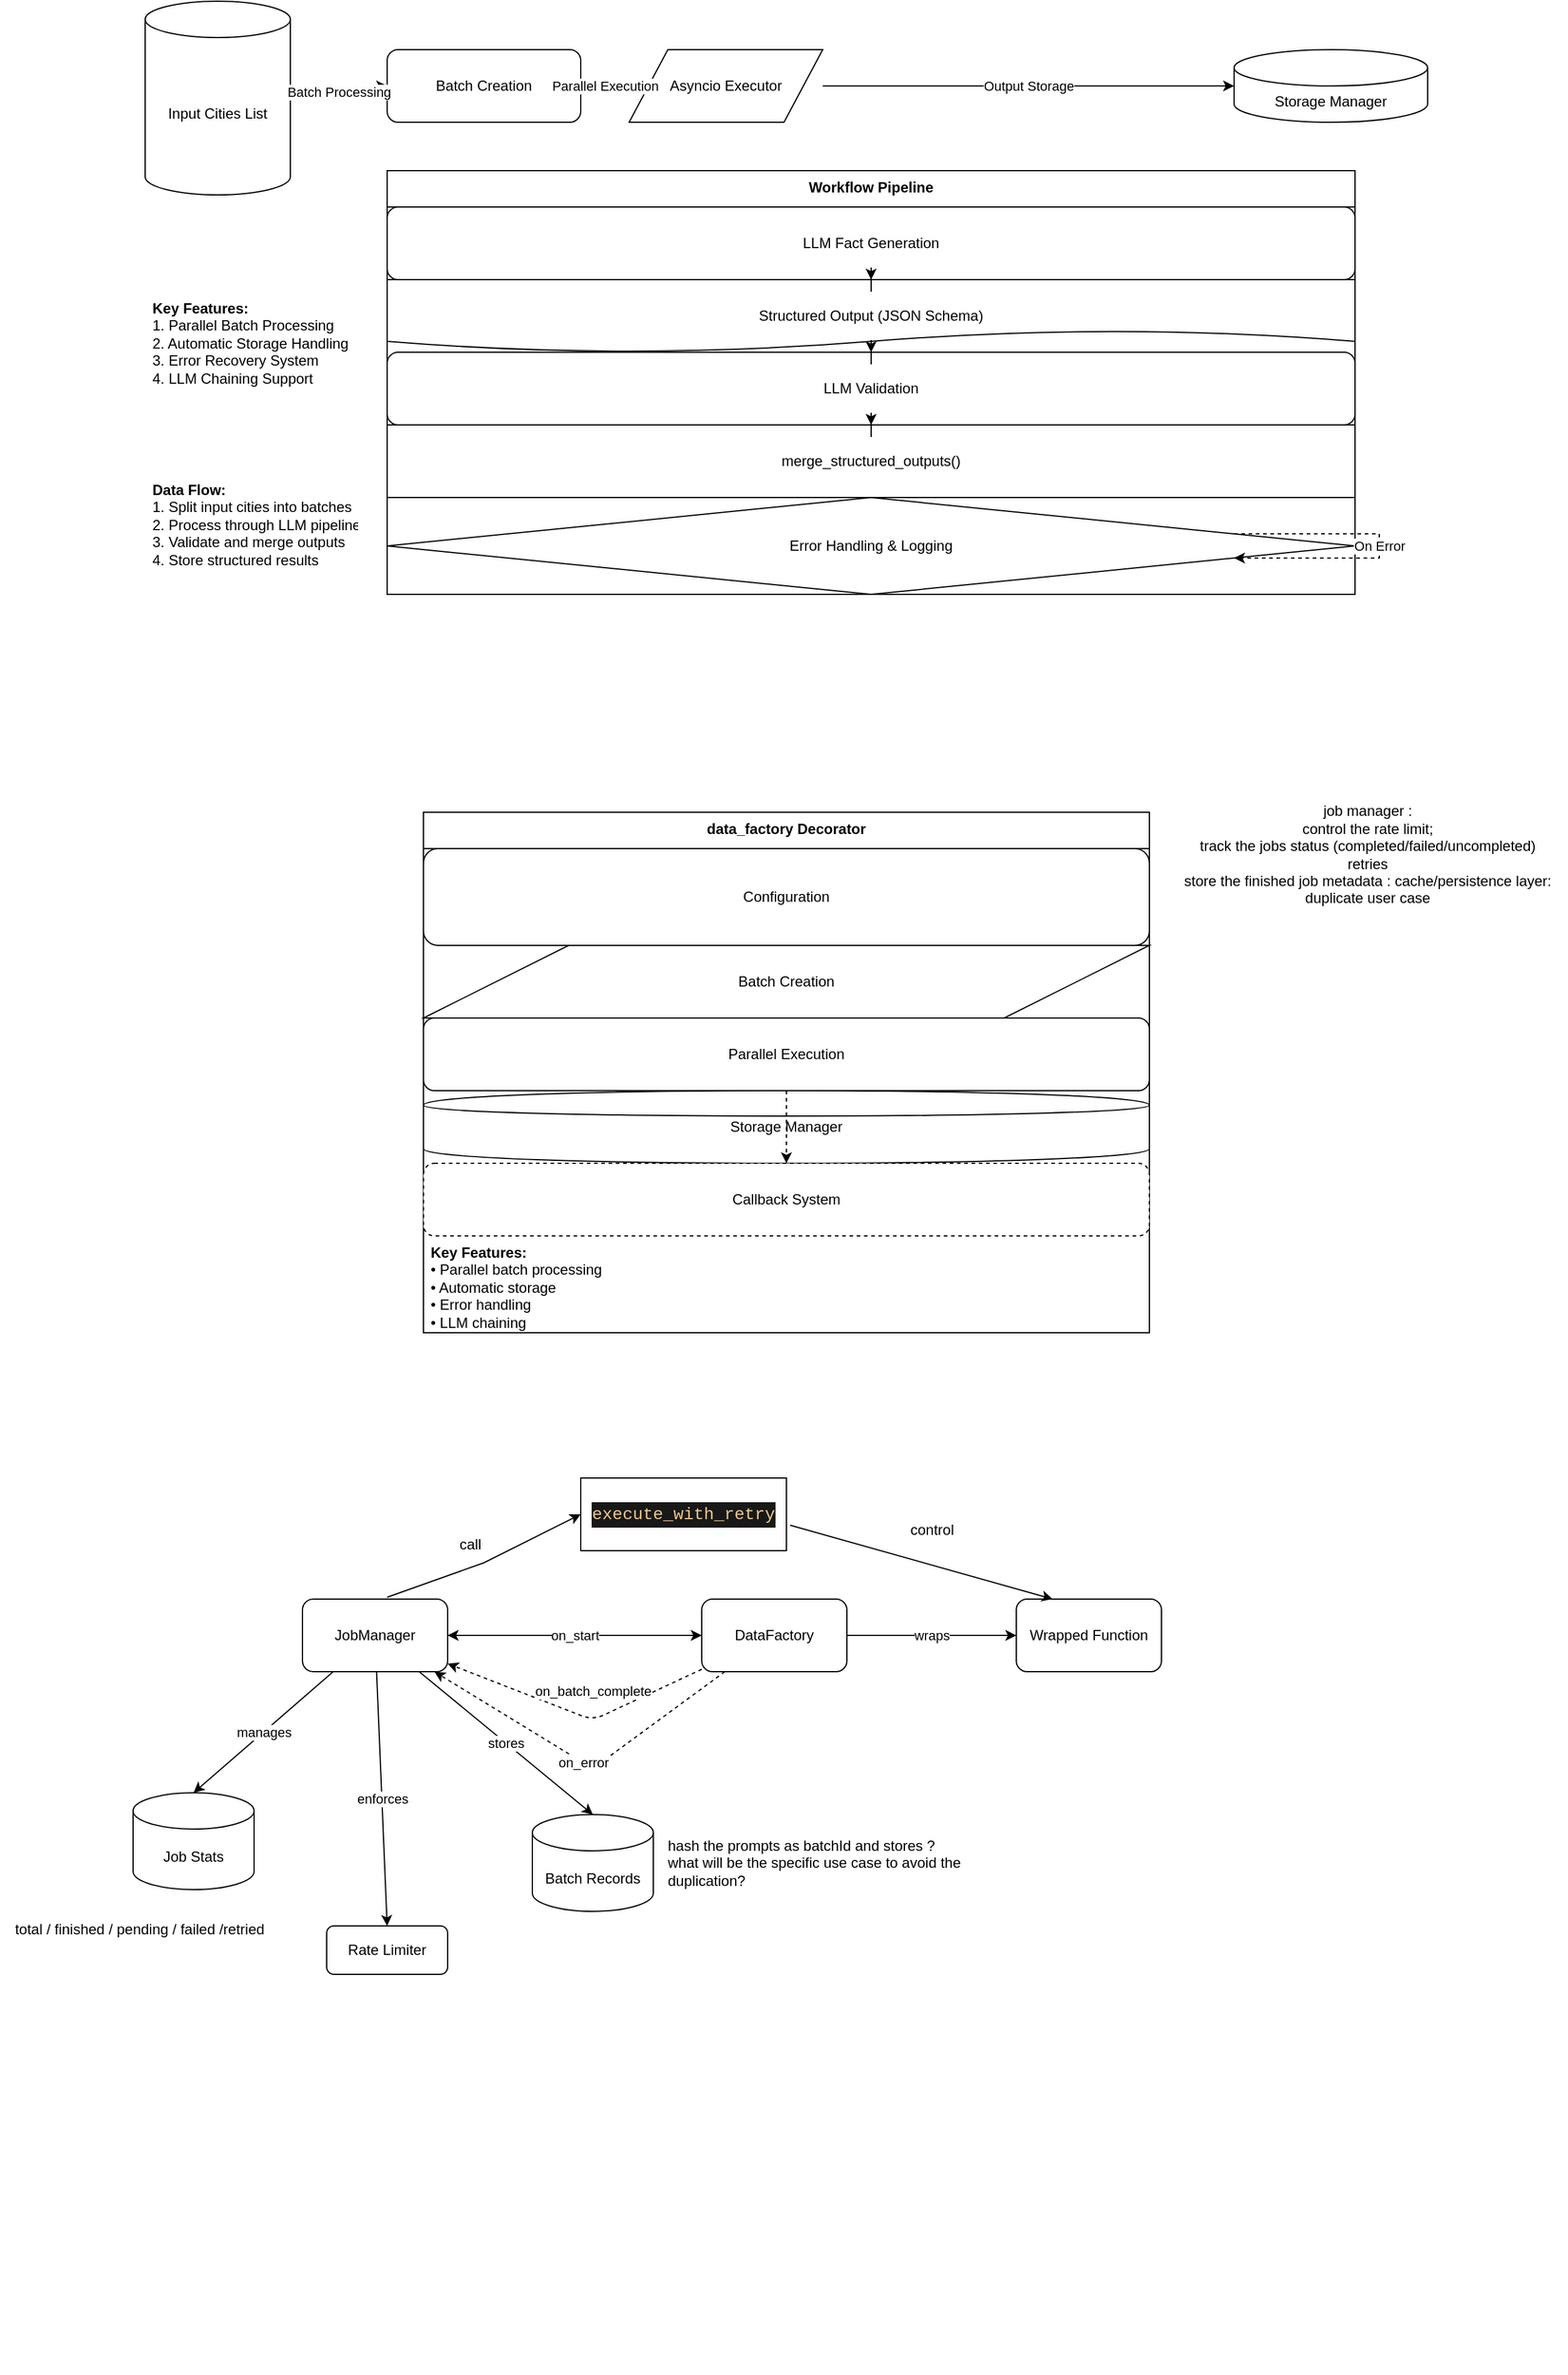 <mxfile pages="9">
    <diagram id="CKRc5r9lIqiMGa4UJxHo" name="dataFactory_workflow">
        <mxGraphModel grid="1" page="1" gridSize="10" guides="1" tooltips="1" connect="1" arrows="1" fold="1" pageScale="1" pageWidth="850" pageHeight="1100" math="0" shadow="0">
            <root>
                <mxCell id="0"/>
                <mxCell id="1" parent="0"/>
                <mxCell id="YhkGrtVXZhnwM7Ej6OhU-2" value="Input Cities List" style="shape=cylinder3;whiteSpace=wrap;html=1;boundedLbl=1;backgroundOutline=1;size=15;" parent="1" vertex="1">
                    <mxGeometry x="80" y="110" width="120" height="160" as="geometry"/>
                </mxCell>
                <mxCell id="YhkGrtVXZhnwM7Ej6OhU-3" value="Batch Creation" style="rounded=1;whiteSpace=wrap;html=1;" parent="1" vertex="1">
                    <mxGeometry x="280" y="150" width="160" height="60" as="geometry"/>
                </mxCell>
                <mxCell id="YhkGrtVXZhnwM7Ej6OhU-4" value="Asyncio Executor" style="shape=parallelogram;whiteSpace=wrap;html=1;" parent="1" vertex="1">
                    <mxGeometry x="480" y="150" width="160" height="60" as="geometry"/>
                </mxCell>
                <mxCell id="YhkGrtVXZhnwM7Ej6OhU-5" value="Storage Manager" style="shape=cylinder3;whiteSpace=wrap;html=1;boundedLbl=1;backgroundOutline=1;size=15;" parent="1" vertex="1">
                    <mxGeometry x="980" y="150" width="160" height="60" as="geometry"/>
                </mxCell>
                <mxCell id="YhkGrtVXZhnwM7Ej6OhU-6" value="Workflow Pipeline" style="swimlane;fontStyle=1;align=center;verticalAlign=top;childLayout=stackLayout;horizontal=1;startSize=30;horizontalStack=0;resizeParent=1;resizeParentMax=0;resizeLast=0;collapsible=1;marginBottom=0;" parent="1" vertex="1">
                    <mxGeometry x="280" y="250" width="800" height="350" as="geometry"/>
                </mxCell>
                <mxCell id="YhkGrtVXZhnwM7Ej6OhU-7" value="LLM Fact Generation" style="shape=rectangle;rounded=1;whiteSpace=wrap;html=1;" parent="YhkGrtVXZhnwM7Ej6OhU-6" vertex="1">
                    <mxGeometry y="30" width="800" height="60" as="geometry"/>
                </mxCell>
                <mxCell id="YhkGrtVXZhnwM7Ej6OhU-8" value="Structured Output (JSON Schema)" style="shape=document;whiteSpace=wrap;html=1;aspect=fixed;" parent="YhkGrtVXZhnwM7Ej6OhU-6" vertex="1">
                    <mxGeometry y="90" width="800" height="60" as="geometry"/>
                </mxCell>
                <mxCell id="YhkGrtVXZhnwM7Ej6OhU-9" value="LLM Validation" style="shape=rectangle;rounded=1;whiteSpace=wrap;html=1;" parent="YhkGrtVXZhnwM7Ej6OhU-6" vertex="1">
                    <mxGeometry y="150" width="800" height="60" as="geometry"/>
                </mxCell>
                <mxCell id="YhkGrtVXZhnwM7Ej6OhU-10" value="merge_structured_outputs()" style="shape=rectangle;whiteSpace=wrap;html=1;" parent="YhkGrtVXZhnwM7Ej6OhU-6" vertex="1">
                    <mxGeometry y="210" width="800" height="60" as="geometry"/>
                </mxCell>
                <mxCell id="YhkGrtVXZhnwM7Ej6OhU-11" value="Error Handling &amp; Logging" style="rhombus;whiteSpace=wrap;html=1;" parent="YhkGrtVXZhnwM7Ej6OhU-6" vertex="1">
                    <mxGeometry y="270" width="800" height="80" as="geometry"/>
                </mxCell>
                <mxCell id="YhkGrtVXZhnwM7Ej6OhU-12" value="" style="edgeStyle=orthogonalEdgeStyle;rounded=0;html=1;" parent="YhkGrtVXZhnwM7Ej6OhU-6" source="YhkGrtVXZhnwM7Ej6OhU-7" target="YhkGrtVXZhnwM7Ej6OhU-8" edge="1">
                    <mxGeometry relative="1" as="geometry"/>
                </mxCell>
                <mxCell id="YhkGrtVXZhnwM7Ej6OhU-13" value="" style="edgeStyle=orthogonalEdgeStyle;rounded=0;html=1;" parent="YhkGrtVXZhnwM7Ej6OhU-6" source="YhkGrtVXZhnwM7Ej6OhU-8" target="YhkGrtVXZhnwM7Ej6OhU-9" edge="1">
                    <mxGeometry relative="1" as="geometry"/>
                </mxCell>
                <mxCell id="YhkGrtVXZhnwM7Ej6OhU-14" value="" style="edgeStyle=orthogonalEdgeStyle;rounded=0;html=1;" parent="YhkGrtVXZhnwM7Ej6OhU-6" source="YhkGrtVXZhnwM7Ej6OhU-9" target="YhkGrtVXZhnwM7Ej6OhU-10" edge="1">
                    <mxGeometry relative="1" as="geometry"/>
                </mxCell>
                <mxCell id="YhkGrtVXZhnwM7Ej6OhU-15" value="On Error" style="edgeStyle=orthogonalEdgeStyle;rounded=0;html=1;dashed=1;" parent="YhkGrtVXZhnwM7Ej6OhU-6" source="YhkGrtVXZhnwM7Ej6OhU-11" target="YhkGrtVXZhnwM7Ej6OhU-11" edge="1">
                    <mxGeometry relative="1" as="geometry"/>
                </mxCell>
                <mxCell id="YhkGrtVXZhnwM7Ej6OhU-16" value="Batch Processing" style="edgeStyle=orthogonalEdgeStyle;rounded=0;html=1;entryX=0;entryY=0.5;exitX=1;exitY=0.5;" parent="1" source="YhkGrtVXZhnwM7Ej6OhU-2" target="YhkGrtVXZhnwM7Ej6OhU-3" edge="1">
                    <mxGeometry relative="1" as="geometry"/>
                </mxCell>
                <mxCell id="YhkGrtVXZhnwM7Ej6OhU-17" value="Parallel Execution" style="edgeStyle=orthogonalEdgeStyle;rounded=0;html=1;" parent="1" source="YhkGrtVXZhnwM7Ej6OhU-3" target="YhkGrtVXZhnwM7Ej6OhU-4" edge="1">
                    <mxGeometry relative="1" as="geometry"/>
                </mxCell>
                <mxCell id="YhkGrtVXZhnwM7Ej6OhU-18" value="Output Storage" style="edgeStyle=orthogonalEdgeStyle;rounded=0;html=1;" parent="1" source="YhkGrtVXZhnwM7Ej6OhU-4" target="YhkGrtVXZhnwM7Ej6OhU-5" edge="1">
                    <mxGeometry relative="1" as="geometry"/>
                </mxCell>
                <mxCell id="YhkGrtVXZhnwM7Ej6OhU-19" value="&lt;b&gt;Key Features:&lt;/b&gt;&lt;br&gt;1. Parallel Batch Processing&lt;br&gt;2. Automatic Storage Handling&lt;br&gt;3. Error Recovery System&lt;br&gt;4. LLM Chaining Support" style="text;html=1;strokeColor=none;fillColor=none;align=left;verticalAlign=top;spacingLeft=4;spacingRight=4;overflow=hidden;rotatable=0;" parent="1" vertex="1">
                    <mxGeometry x="80" y="350" width="180" height="120" as="geometry"/>
                </mxCell>
                <mxCell id="YhkGrtVXZhnwM7Ej6OhU-20" value="&lt;b&gt;Data Flow:&lt;/b&gt;&lt;br&gt;1. Split input cities into batches&lt;br&gt;2. Process through LLM pipeline&lt;br&gt;3. Validate and merge outputs&lt;br&gt;4. Store structured results" style="text;html=1;strokeColor=none;fillColor=none;align=left;verticalAlign=top;spacingLeft=4;spacingRight=4;overflow=hidden;rotatable=0;" parent="1" vertex="1">
                    <mxGeometry x="80" y="500" width="180" height="120" as="geometry"/>
                </mxCell>
                <mxCell id="YhkGrtVXZhnwM7Ej6OhU-21" value="&#xa;  &#xa;    &#xa;      &#xa;        &#xa;        &#xa;        &#xa;        &#xa;          &#xa;        &#xa;&#xa;        &#xa;        &#xa;          &#xa;        &#xa;&#xa;        &#xa;          &#xa;        &#xa;&#xa;        &#xa;        &#xa;          &#xa;        &#xa;&#xa;        &#xa;          &#xa;        &#xa;&#xa;        &#xa;        &#xa;          &#xa;        &#xa;&#xa;        &#xa;          &#xa;        &#xa;&#xa;        &#xa;        &#xa;          &#xa;        &#xa;&#xa;        &#xa;          &#xa;        &#xa;&#xa;        &#xa;        &#xa;          &#xa;        &#xa;&#xa;        &#xa;          &#xa;        &#xa;&#xa;        &#xa;        &#xa;          &#xa;        &#xa;&#xa;        &#xa;        &#xa;          &#xa;        &#xa;&#xa;        &#xa;          &#xa;        &#xa;&#xa;        &#xa;          &#xa;        &#xa;&#xa;        &#xa;          &#xa;        &#xa;&#xa;        &#xa;        &#xa;          &#xa;        &#xa;      &#xa;    &#xa;  &#xa;" style="text;whiteSpace=wrap;html=1;" parent="1" vertex="1">
                    <mxGeometry x="220" y="820" width="30" height="1250" as="geometry"/>
                </mxCell>
                <mxCell id="YhkGrtVXZhnwM7Ej6OhU-22" value="&#xa;  &#xa;    &#xa;      &#xa;        &#xa;        &#xa;&#xa;        &#xa;        &#xa;          &#xa;        &#xa;&#xa;        &#xa;        &#xa;          &#xa;        &#xa;&#xa;        &#xa;          &#xa;        &#xa;      &#xa;    &#xa;  &#xa;" style="text;whiteSpace=wrap;html=1;" parent="1" vertex="1">
                    <mxGeometry x="420" y="810" width="30" height="350" as="geometry"/>
                </mxCell>
                <mxCell id="YhkGrtVXZhnwM7Ej6OhU-23" value="&#xa;  &#xa;    &#xa;      &#xa;        &#xa;        &#xa;        &#xa;        &#xa;          &#xa;        &#xa;&#xa;        &#xa;        &#xa;          &#xa;        &#xa;&#xa;        &#xa;          &#xa;        &#xa;&#xa;        &#xa;        &#xa;          &#xa;        &#xa;&#xa;        &#xa;          &#xa;        &#xa;&#xa;        &#xa;        &#xa;          &#xa;        &#xa;&#xa;        &#xa;          &#xa;        &#xa;&#xa;        &#xa;        &#xa;          &#xa;        &#xa;&#xa;        &#xa;          &#xa;        &#xa;&#xa;        &#xa;        &#xa;          &#xa;        &#xa;&#xa;        &#xa;          &#xa;        &#xa;&#xa;        &#xa;        &#xa;          &#xa;        &#xa;&#xa;        &#xa;        &#xa;          &#xa;        &#xa;&#xa;        &#xa;          &#xa;        &#xa;&#xa;        &#xa;          &#xa;        &#xa;&#xa;        &#xa;          &#xa;        &#xa;&#xa;        &#xa;        &#xa;          &#xa;        &#xa;      &#xa;    &#xa;  &#xa;" style="text;whiteSpace=wrap;html=1;" parent="1" vertex="1">
                    <mxGeometry x="320" y="810" width="30" height="1250" as="geometry"/>
                </mxCell>
                <mxCell id="YhkGrtVXZhnwM7Ej6OhU-24" value="data_factory Decorator" style="swimlane;fontStyle=1;align=center;verticalAlign=top;childLayout=stackLayout;horizontal=1;startSize=30;horizontalStack=0;resizeParent=1;resizeParentMax=0;resizeLast=0;collapsible=1;marginBottom=0;" parent="1" vertex="1">
                    <mxGeometry x="310" y="780" width="600" height="430" as="geometry"/>
                </mxCell>
                <mxCell id="YhkGrtVXZhnwM7Ej6OhU-25" value="Configuration" style="rounded=1;whiteSpace=wrap;html=1;" parent="YhkGrtVXZhnwM7Ej6OhU-24" vertex="1">
                    <mxGeometry y="30" width="600" height="80" as="geometry"/>
                </mxCell>
                <mxCell id="YhkGrtVXZhnwM7Ej6OhU-26" value="Batch Creation" style="shape=parallelogram;whiteSpace=wrap;html=1;" parent="YhkGrtVXZhnwM7Ej6OhU-24" vertex="1">
                    <mxGeometry y="110" width="600" height="60" as="geometry"/>
                </mxCell>
                <mxCell id="YhkGrtVXZhnwM7Ej6OhU-27" value="Parallel Execution" style="rounded=1;whiteSpace=wrap;html=1;" parent="YhkGrtVXZhnwM7Ej6OhU-24" vertex="1">
                    <mxGeometry y="170" width="600" height="60" as="geometry"/>
                </mxCell>
                <mxCell id="YhkGrtVXZhnwM7Ej6OhU-28" value="Storage Manager" style="shape=cylinder;whiteSpace=wrap;html=1;" parent="YhkGrtVXZhnwM7Ej6OhU-24" vertex="1">
                    <mxGeometry y="230" width="600" height="60" as="geometry"/>
                </mxCell>
                <mxCell id="YhkGrtVXZhnwM7Ej6OhU-29" value="Callback System" style="rounded=1;whiteSpace=wrap;html=1;dashed=1;" parent="YhkGrtVXZhnwM7Ej6OhU-24" vertex="1">
                    <mxGeometry y="290" width="600" height="60" as="geometry"/>
                </mxCell>
                <mxCell id="YhkGrtVXZhnwM7Ej6OhU-30" value="" style="edgeStyle=orthogonalEdgeStyle;rounded=0;html=1;entryX=0.5;entryY=0;exitX=0.5;exitY=1;" parent="YhkGrtVXZhnwM7Ej6OhU-24" source="YhkGrtVXZhnwM7Ej6OhU-25" target="YhkGrtVXZhnwM7Ej6OhU-26" edge="1">
                    <mxGeometry relative="1" as="geometry"/>
                </mxCell>
                <mxCell id="YhkGrtVXZhnwM7Ej6OhU-31" value="" style="edgeStyle=orthogonalEdgeStyle;rounded=0;html=1;entryX=0.5;entryY=0;exitX=0.5;exitY=1;" parent="YhkGrtVXZhnwM7Ej6OhU-24" source="YhkGrtVXZhnwM7Ej6OhU-26" target="YhkGrtVXZhnwM7Ej6OhU-27" edge="1">
                    <mxGeometry relative="1" as="geometry"/>
                </mxCell>
                <mxCell id="YhkGrtVXZhnwM7Ej6OhU-32" value="" style="edgeStyle=orthogonalEdgeStyle;rounded=0;html=1;entryX=0.5;entryY=0;exitX=0.5;exitY=1;" parent="YhkGrtVXZhnwM7Ej6OhU-24" source="YhkGrtVXZhnwM7Ej6OhU-27" target="YhkGrtVXZhnwM7Ej6OhU-28" edge="1">
                    <mxGeometry relative="1" as="geometry"/>
                </mxCell>
                <mxCell id="YhkGrtVXZhnwM7Ej6OhU-33" value="" style="edgeStyle=orthogonalEdgeStyle;rounded=0;html=1;dashed=1;" parent="YhkGrtVXZhnwM7Ej6OhU-24" source="YhkGrtVXZhnwM7Ej6OhU-27" target="YhkGrtVXZhnwM7Ej6OhU-29" edge="1">
                    <mxGeometry relative="1" as="geometry"/>
                </mxCell>
                <mxCell id="YhkGrtVXZhnwM7Ej6OhU-34" value="&lt;b&gt;Key Features:&lt;/b&gt;&lt;br&gt;• Parallel batch processing&lt;br&gt;• Automatic storage&lt;br&gt;• Error handling&lt;br&gt;• LLM chaining" style="text;html=1;strokeColor=none;fillColor=none;align=left;verticalAlign=top;spacingLeft=4;spacingRight=4;overflow=hidden;rotatable=0;" parent="YhkGrtVXZhnwM7Ej6OhU-24" vertex="1">
                    <mxGeometry y="350" width="600" height="80" as="geometry"/>
                </mxCell>
                <mxCell id="QVXFbVo0ieW20vobblCO-1" value="job manager :&lt;div&gt;control the rate limit;&lt;/div&gt;&lt;div&gt;track the jobs status (completed/failed/uncompleted)&lt;/div&gt;&lt;div&gt;retries&lt;/div&gt;&lt;div&gt;store the finished job metadata : cache/persistence layer:&lt;/div&gt;&lt;div&gt;duplicate user case&lt;/div&gt;" style="text;html=1;align=center;verticalAlign=middle;resizable=0;points=[];autosize=1;strokeColor=none;fillColor=none;" vertex="1" parent="1">
                    <mxGeometry x="925" y="765" width="330" height="100" as="geometry"/>
                </mxCell>
                <mxCell id="Rr7buexSylF-OmopmOp0-1" value="JobManager" style="rounded=1;whiteSpace=wrap;html=1;" vertex="1" parent="1">
                    <mxGeometry x="210" y="1430" width="120" height="60" as="geometry"/>
                </mxCell>
                <mxCell id="Rr7buexSylF-OmopmOp0-2" value="DataFactory" style="rounded=1;whiteSpace=wrap;html=1;" vertex="1" parent="1">
                    <mxGeometry x="540" y="1430" width="120" height="60" as="geometry"/>
                </mxCell>
                <mxCell id="Rr7buexSylF-OmopmOp0-3" value="Wrapped Function" style="rounded=1;whiteSpace=wrap;html=1;" vertex="1" parent="1">
                    <mxGeometry x="800" y="1430" width="120" height="60" as="geometry"/>
                </mxCell>
                <mxCell id="Rr7buexSylF-OmopmOp0-4" value="Job Stats" style="shape=cylinder3;whiteSpace=wrap;html=1;boundedLbl=1;backgroundOutline=1;" vertex="1" parent="1">
                    <mxGeometry x="70" y="1590" width="100" height="80" as="geometry"/>
                </mxCell>
                <mxCell id="Rr7buexSylF-OmopmOp0-5" value="Batch Records" style="shape=cylinder3;whiteSpace=wrap;html=1;boundedLbl=1;backgroundOutline=1;" vertex="1" parent="1">
                    <mxGeometry x="400" y="1608" width="100" height="80" as="geometry"/>
                </mxCell>
                <mxCell id="Rr7buexSylF-OmopmOp0-6" value="Rate Limiter" style="rounded=1;whiteSpace=wrap;html=1;" vertex="1" parent="1">
                    <mxGeometry x="230" y="1700" width="100" height="40" as="geometry"/>
                </mxCell>
                <mxCell id="Rr7buexSylF-OmopmOp0-7" value="controls" style="endArrow=classic;html=1;" edge="1" parent="1" source="Rr7buexSylF-OmopmOp0-1" target="Rr7buexSylF-OmopmOp0-2">
                    <mxGeometry width="50" height="50" relative="1" as="geometry">
                        <mxPoint x="410" y="1500" as="sourcePoint"/>
                        <mxPoint x="530" y="1500" as="targetPoint"/>
                    </mxGeometry>
                </mxCell>
                <mxCell id="Rr7buexSylF-OmopmOp0-8" value="wraps" style="endArrow=classic;html=1;" edge="1" parent="1" source="Rr7buexSylF-OmopmOp0-2" target="Rr7buexSylF-OmopmOp0-3">
                    <mxGeometry width="50" height="50" relative="1" as="geometry">
                        <mxPoint x="650" y="1500" as="sourcePoint"/>
                        <mxPoint x="770" y="1500" as="targetPoint"/>
                    </mxGeometry>
                </mxCell>
                <mxCell id="Rr7buexSylF-OmopmOp0-9" value="manages" style="endArrow=classic;html=1;entryX=0.5;entryY=0;entryDx=0;entryDy=0;" edge="1" parent="1" source="Rr7buexSylF-OmopmOp0-1" target="Rr7buexSylF-OmopmOp0-4">
                    <mxGeometry width="50" height="50" relative="1" as="geometry">
                        <mxPoint x="320" y="1530" as="sourcePoint"/>
                        <mxPoint x="220" y="1590" as="targetPoint"/>
                    </mxGeometry>
                </mxCell>
                <mxCell id="Rr7buexSylF-OmopmOp0-10" value="stores" style="endArrow=classic;html=1;entryX=0.5;entryY=0;entryDx=0;entryDy=0;" edge="1" parent="1" source="Rr7buexSylF-OmopmOp0-1" target="Rr7buexSylF-OmopmOp0-5">
                    <mxGeometry width="50" height="50" relative="1" as="geometry">
                        <mxPoint x="320" y="1530" as="sourcePoint"/>
                        <mxPoint x="380" y="1590" as="targetPoint"/>
                    </mxGeometry>
                </mxCell>
                <mxCell id="Rr7buexSylF-OmopmOp0-11" value="enforces" style="endArrow=classic;html=1;entryX=0.5;entryY=0;entryDx=0;entryDy=0;" edge="1" parent="1" source="Rr7buexSylF-OmopmOp0-1" target="Rr7buexSylF-OmopmOp0-6">
                    <mxGeometry width="50" height="50" relative="1" as="geometry">
                        <mxPoint x="320" y="1530" as="sourcePoint"/>
                        <mxPoint x="300" y="1710" as="targetPoint"/>
                    </mxGeometry>
                </mxCell>
                <mxCell id="Rr7buexSylF-OmopmOp0-12" value="on_start" style="endArrow=classic;html=1;dashed=1;" edge="1" parent="1" source="Rr7buexSylF-OmopmOp0-2" target="Rr7buexSylF-OmopmOp0-1">
                    <mxGeometry width="50" height="50" relative="1" as="geometry">
                        <mxPoint x="530" y="1530" as="sourcePoint"/>
                        <mxPoint x="410" y="1530" as="targetPoint"/>
                    </mxGeometry>
                </mxCell>
                <mxCell id="Rr7buexSylF-OmopmOp0-13" value="on_batch_complete" style="endArrow=classic;html=1;dashed=1;" edge="1" parent="1" source="Rr7buexSylF-OmopmOp0-2" target="Rr7buexSylF-OmopmOp0-1">
                    <mxGeometry x="-0.216" y="-22" width="50" height="50" relative="1" as="geometry">
                        <mxPoint x="530" y="1530" as="sourcePoint"/>
                        <mxPoint x="410" y="1530" as="targetPoint"/>
                        <Array as="points">
                            <mxPoint x="450" y="1530"/>
                        </Array>
                        <mxPoint as="offset"/>
                    </mxGeometry>
                </mxCell>
                <mxCell id="Rr7buexSylF-OmopmOp0-14" value="on_error" style="endArrow=classic;html=1;dashed=1;" edge="1" parent="1" source="Rr7buexSylF-OmopmOp0-2" target="Rr7buexSylF-OmopmOp0-1">
                    <mxGeometry width="50" height="50" relative="1" as="geometry">
                        <mxPoint x="530" y="1530" as="sourcePoint"/>
                        <mxPoint x="410" y="1530" as="targetPoint"/>
                        <Array as="points">
                            <mxPoint x="450" y="1570"/>
                        </Array>
                    </mxGeometry>
                </mxCell>
                <mxCell id="Rr7buexSylF-OmopmOp0-15" value="&lt;div style=&quot;color: rgb(214, 214, 221); background-color: rgb(24, 24, 24); font-family: Menlo, Monaco, &amp;quot;Courier New&amp;quot;, monospace; font-size: 14px; line-height: 21px; white-space: pre;&quot;&gt;&lt;span style=&quot;color: #ebc88d;&quot;&gt;execute_with_retry&lt;/span&gt;&lt;/div&gt;" style="whiteSpace=wrap;html=1;" vertex="1" parent="1">
                    <mxGeometry x="440" y="1330" width="170" height="60" as="geometry"/>
                </mxCell>
                <mxCell id="Rr7buexSylF-OmopmOp0-17" value="" style="endArrow=classic;html=1;rounded=0;exitX=0.583;exitY=-0.025;exitDx=0;exitDy=0;exitPerimeter=0;entryX=0;entryY=0.5;entryDx=0;entryDy=0;" edge="1" parent="1" source="Rr7buexSylF-OmopmOp0-1" target="Rr7buexSylF-OmopmOp0-15">
                    <mxGeometry width="50" height="50" relative="1" as="geometry">
                        <mxPoint x="620" y="1550" as="sourcePoint"/>
                        <mxPoint x="670" y="1500" as="targetPoint"/>
                        <Array as="points">
                            <mxPoint x="360" y="1400"/>
                        </Array>
                    </mxGeometry>
                </mxCell>
                <mxCell id="Rr7buexSylF-OmopmOp0-18" value="call&amp;nbsp;" style="text;html=1;align=center;verticalAlign=middle;resizable=0;points=[];autosize=1;strokeColor=none;fillColor=none;" vertex="1" parent="1">
                    <mxGeometry x="330" y="1370" width="40" height="30" as="geometry"/>
                </mxCell>
                <mxCell id="Rr7buexSylF-OmopmOp0-19" value="" style="endArrow=classic;html=1;rounded=0;exitX=1.018;exitY=0.65;exitDx=0;exitDy=0;exitPerimeter=0;entryX=0.25;entryY=0;entryDx=0;entryDy=0;" edge="1" parent="1" source="Rr7buexSylF-OmopmOp0-15" target="Rr7buexSylF-OmopmOp0-3">
                    <mxGeometry width="50" height="50" relative="1" as="geometry">
                        <mxPoint x="620" y="1530" as="sourcePoint"/>
                        <mxPoint x="670" y="1480" as="targetPoint"/>
                    </mxGeometry>
                </mxCell>
                <mxCell id="Rr7buexSylF-OmopmOp0-20" value="control" style="text;html=1;align=center;verticalAlign=middle;resizable=0;points=[];autosize=1;strokeColor=none;fillColor=none;" vertex="1" parent="1">
                    <mxGeometry x="700" y="1358" width="60" height="30" as="geometry"/>
                </mxCell>
                <mxCell id="Rr7buexSylF-OmopmOp0-21" value="total / finished / pending / failed /retried" style="text;html=1;align=center;verticalAlign=middle;resizable=0;points=[];autosize=1;strokeColor=none;fillColor=none;" vertex="1" parent="1">
                    <mxGeometry x="-40" y="1688" width="230" height="30" as="geometry"/>
                </mxCell>
                <mxCell id="Rr7buexSylF-OmopmOp0-22" value="hash the prompts as batchId and stores ?&lt;div&gt;&lt;span style=&quot;text-align: center; text-wrap-mode: nowrap;&quot;&gt;what will be the specific use case to avoid the duplication?&lt;/span&gt;&lt;/div&gt;&lt;div&gt;&lt;span style=&quot;text-align: center; text-wrap-mode: nowrap;&quot;&gt;&lt;br&gt;&lt;/span&gt;&lt;/div&gt;" style="text;whiteSpace=wrap;html=1;" vertex="1" parent="1">
                    <mxGeometry x="510" y="1620" width="250" height="40" as="geometry"/>
                </mxCell>
            </root>
        </mxGraphModel>
    </diagram>
    <diagram name="LLM" id="VCfPMP84CBvMqnLjmc9T">
        <mxGraphModel dx="591" dy="294" grid="1" gridSize="10" guides="1" tooltips="1" connect="1" arrows="1" fold="1" page="1" pageScale="1" pageWidth="850" pageHeight="1100" math="0" shadow="0">
            <root>
                <mxCell id="0"/>
                <mxCell id="1" parent="0"/>
                <mxCell id="HKuAoJzbgKDfPVQxbmAT-1" value="&lt;b&gt;LLM&lt;/b&gt;&lt;br&gt;&lt;span style=&quot;color: #999999;&quot;&gt;(Class)&lt;/span&gt;&lt;hr&gt;&lt;b&gt;Attributes&lt;/b&gt;&lt;br&gt;- response_format: Type[BaseModel] | None&lt;br&gt;- return_completions_object: bool&lt;br&gt;- prompt_formatter: PromptFormatter&lt;br&gt;- batch_mode: bool&lt;br&gt;- _request_processor: Any&lt;br&gt;&lt;br&gt;&lt;b&gt;Methods&lt;/b&gt;&lt;br&gt;+ __init__(model_name, response_format, batch, backend, generation_params, backend_params)&lt;br&gt;+ prompt(input) → DictOrBaseModel&lt;br&gt;+ parse(input, response) → DictOrBaseModel&lt;br&gt;- _hash_fingerprint(dataset_hash, disable_cache)&lt;br&gt;+ __call__(dataset, working_dir, batch_cancel) → Dataset" style="rounded=0;whiteSpace=wrap;html=1;align=left;spacingLeft=10;" parent="1" vertex="1">
                    <mxGeometry x="130" y="110" width="280" height="330" as="geometry"/>
                </mxCell>
                <mxCell id="HKuAoJzbgKDfPVQxbmAT-2" value="&lt;b&gt;PromptFormatter&lt;/b&gt;&lt;br&gt;&lt;span style=&quot;color: #999999;&quot;&gt;(Class)&lt;/span&gt;&lt;hr&gt;&lt;b&gt;Attributes&lt;/b&gt;&lt;br&gt;- model_name: str&lt;br&gt;- prompt_func: Callable&lt;br&gt;- parse_func: Callable&lt;br&gt;- response_format: Type[BaseModel]&lt;br&gt;- generation_params: dict" style="rounded=0;whiteSpace=wrap;html=1;align=left;spacingLeft=10;" parent="1" vertex="1">
                    <mxGeometry x="490" y="110" width="240" height="160" as="geometry"/>
                </mxCell>
                <mxCell id="HKuAoJzbgKDfPVQxbmAT-3" value="&lt;b&gt;_RequestProcessorFactory&lt;/b&gt;&lt;br&gt;&lt;span style=&quot;color: #999999;&quot;&gt;(Factory Class)&lt;/span&gt;&lt;hr&gt;&lt;b&gt;Methods&lt;/b&gt;&lt;br&gt;+ create(params, model_name, batch, response_format, backend, generation_params, return_completions_object)" style="rounded=0;whiteSpace=wrap;html=1;align=left;spacingLeft=10;" parent="1" vertex="1">
                    <mxGeometry x="490" y="310" width="280" height="100" as="geometry"/>
                </mxCell>
                <mxCell id="HKuAoJzbgKDfPVQxbmAT-4" value="&lt;b&gt;MetadataDB&lt;/b&gt;&lt;br&gt;&lt;span style=&quot;color: #999999;&quot;&gt;(Class)&lt;/span&gt;&lt;hr&gt;&lt;b&gt;Methods&lt;/b&gt;&lt;br&gt;+ store_metadata(metadata_dict)&lt;br&gt;+ get_existing_session_id(run_hash)&lt;br&gt;+ check_existing_hosted_sync(run_hash)&lt;br&gt;+ update_sync_viewer_flag(run_hash)" style="rounded=0;whiteSpace=wrap;html=1;align=left;spacingLeft=10;" parent="1" vertex="1">
                    <mxGeometry x="130" y="470" width="240" height="140" as="geometry"/>
                </mxCell>
                <mxCell id="HKuAoJzbgKDfPVQxbmAT-5" value="&lt;b&gt;Client&lt;/b&gt;&lt;br&gt;&lt;span style=&quot;color: #999999;&quot;&gt;(Class)&lt;/span&gt;&lt;hr&gt;&lt;b&gt;Methods&lt;/b&gt;&lt;br&gt;+ create_session(metadata_dict)&lt;br&gt;+ create_session(metadata_dict, session_id)" style="rounded=0;whiteSpace=wrap;html=1;align=left;spacingLeft=10;" parent="1" vertex="1">
                    <mxGeometry x="130" y="650" width="200" height="100" as="geometry"/>
                </mxCell>
                <mxCell id="HKuAoJzbgKDfPVQxbmAT-6" value="&lt;b&gt;Dataset&lt;/b&gt;&lt;br&gt;&lt;span style=&quot;color: #999999;&quot;&gt;(from datasets)&lt;/span&gt;&lt;hr&gt;&lt;b&gt;Methods&lt;/b&gt;&lt;br&gt;+ from_list()&lt;br&gt;+ from_generator()" style="rounded=0;whiteSpace=wrap;html=1;align=left;spacingLeft=10;" parent="1" vertex="1">
                    <mxGeometry x="490" y="470" width="200" height="80" as="geometry"/>
                </mxCell>
                <mxCell id="HKuAoJzbgKDfPVQxbmAT-7" style="edgeStyle=none;curved=1;endArrow=openBlock;html=1;exitX=1;exitY=0.5;exitDx=0;exitDy=0;entryX=0;entryY=0.5;entryDx=0;entryDy=0;" parent="1" source="HKuAoJzbgKDfPVQxbmAT-1" target="HKuAoJzbgKDfPVQxbmAT-2" edge="1">
                    <mxGeometry width="160" relative="1" as="geometry">
                        <mxPoint x="410" y="270" as="sourcePoint"/>
                        <mxPoint x="570" y="270" as="targetPoint"/>
                    </mxGeometry>
                </mxCell>
                <mxCell id="HKuAoJzbgKDfPVQxbmAT-8" style="edgeStyle=none;curved=1;endArrow=openBlock;html=1;exitX=1;exitY=0.7;exitDx=0;exitDy=0;entryX=0;entryY=0.3;entryDx=0;entryDy=0;" parent="1" source="HKuAoJzbgKDfPVQxbmAT-1" target="HKuAoJzbgKDfPVQxbmAT-3" edge="1">
                    <mxGeometry width="160" relative="1" as="geometry">
                        <mxPoint x="410" y="350" as="sourcePoint"/>
                        <mxPoint x="570" y="350" as="targetPoint"/>
                    </mxGeometry>
                </mxCell>
                <mxCell id="HKuAoJzbgKDfPVQxbmAT-9" style="edgeStyle=none;curved=1;endArrow=openBlock;html=1;exitX=0.5;exitY=1;exitDx=0;exitDy=0;entryX=0.5;entryY=0;entryDx=0;entryDy=0;" parent="1" source="HKuAoJzbgKDfPVQxbmAT-1" target="HKuAoJzbgKDfPVQxbmAT-4" edge="1">
                    <mxGeometry width="160" relative="1" as="geometry">
                        <mxPoint x="290" y="440" as="sourcePoint"/>
                        <mxPoint x="250" y="470" as="targetPoint"/>
                    </mxGeometry>
                </mxCell>
                <mxCell id="HKuAoJzbgKDfPVQxbmAT-10" style="edgeStyle=none;curved=1;endArrow=openBlock;html=1;exitX=0.5;exitY=1;exitDx=0;exitDy=0;entryX=0.25;entryY=0;entryDx=0;entryDy=0;" parent="1" source="HKuAoJzbgKDfPVQxbmAT-4" target="HKuAoJzbgKDfPVQxbmAT-5" edge="1">
                    <mxGeometry width="160" relative="1" as="geometry">
                        <mxPoint x="250" y="610" as="sourcePoint"/>
                        <mxPoint x="230" y="650" as="targetPoint"/>
                    </mxGeometry>
                </mxCell>
                <mxCell id="HKuAoJzbgKDfPVQxbmAT-11" style="edgeStyle=none;curved=1;endArrow=openBlock;html=1;exitX=0.5;exitY=1;exitDx=0;exitDy=0;entryX=0.5;entryY=0;entryDx=0;entryDy=0;" parent="1" source="HKuAoJzbgKDfPVQxbmAT-1" target="HKuAoJzbgKDfPVQxbmAT-6" edge="1">
                    <mxGeometry width="160" relative="1" as="geometry">
                        <mxPoint x="290" y="440" as="sourcePoint"/>
                        <mxPoint x="590" y="470" as="targetPoint"/>
                    </mxGeometry>
                </mxCell>
            </root>
        </mxGraphModel>
    </diagram>
    <diagram id="_I2DgFVD4gbhMnrVi-wO" name="requestProcessorFactory">
        <mxGraphModel dx="578" dy="304" grid="1" gridSize="10" guides="1" tooltips="1" connect="1" arrows="1" fold="1" page="1" pageScale="1" pageWidth="850" pageHeight="1100" math="0" shadow="0">
            <root>
                <mxCell id="0"/>
                <mxCell id="1" parent="0"/>
                <mxCell id="nMM165_jFzxx-Kel_oei-1" value="&lt;b&gt;_RequestProcessorFactory&lt;/b&gt;&lt;br&gt;&lt;hr&gt;&lt;b&gt;Methods&lt;/b&gt;&lt;br&gt;+ create()&lt;br&gt;- _create_config()&lt;br&gt;- _check_openai_structured_output_support()&lt;br&gt;- _determine_backend()" style="rounded=0;whiteSpace=wrap;html=1;align=left;spacingLeft=10;" parent="1" vertex="1">
                    <mxGeometry x="120" y="100" width="240" height="150" as="geometry"/>
                </mxCell>
                <mxCell id="nMM165_jFzxx-Kel_oei-2" value="&lt;b&gt;BaseRequestProcessor&lt;/b&gt;&lt;br&gt;&lt;span style=&#39;color:#666666&#39;&gt;(Abstract Base Class)&lt;/span&gt;" style="rounded=0;whiteSpace=wrap;html=1;align=left;spacingLeft=10;" parent="1" vertex="1">
                    <mxGeometry x="510" y="560" width="200" height="50" as="geometry"/>
                </mxCell>
                <mxCell id="nMM165_jFzxx-Kel_oei-3" value="&lt;b&gt;BatchRequestProcessorConfig&lt;/b&gt;" style="rounded=0;whiteSpace=wrap;html=1;" parent="1" vertex="1">
                    <mxGeometry x="120" y="300" width="200" height="40" as="geometry"/>
                </mxCell>
                <mxCell id="nMM165_jFzxx-Kel_oei-4" value="&lt;b&gt;OnlineRequestProcessorConfig&lt;/b&gt;" style="rounded=0;whiteSpace=wrap;html=1;" parent="1" vertex="1">
                    <mxGeometry x="120" y="360" width="200" height="40" as="geometry"/>
                </mxCell>
                <mxCell id="nMM165_jFzxx-Kel_oei-5" value="&lt;b&gt;OfflineRequestProcessorConfig&lt;/b&gt;" style="rounded=0;whiteSpace=wrap;html=1;" parent="1" vertex="1">
                    <mxGeometry x="120" y="420" width="200" height="40" as="geometry"/>
                </mxCell>
                <mxCell id="nMM165_jFzxx-Kel_oei-6" value="&lt;b&gt;OpenAIOnlineRequestProcessor&lt;/b&gt;" style="rounded=0;whiteSpace=wrap;html=1;" parent="1" vertex="1">
                    <mxGeometry x="500" y="100" width="220" height="40" as="geometry"/>
                </mxCell>
                <mxCell id="nMM165_jFzxx-Kel_oei-7" value="&lt;b&gt;OpenAIBatchRequestProcessor&lt;/b&gt;" style="rounded=0;whiteSpace=wrap;html=1;" parent="1" vertex="1">
                    <mxGeometry x="500" y="160" width="220" height="40" as="geometry"/>
                </mxCell>
                <mxCell id="nMM165_jFzxx-Kel_oei-8" value="&lt;b&gt;AnthropicOnlineRequestProcessor&lt;/b&gt;" style="rounded=0;whiteSpace=wrap;html=1;" parent="1" vertex="1">
                    <mxGeometry x="500" y="220" width="220" height="40" as="geometry"/>
                </mxCell>
                <mxCell id="nMM165_jFzxx-Kel_oei-9" value="&lt;b&gt;AnthropicBatchRequestProcessor&lt;/b&gt;" style="rounded=0;whiteSpace=wrap;html=1;" parent="1" vertex="1">
                    <mxGeometry x="500" y="280" width="220" height="40" as="geometry"/>
                </mxCell>
                <mxCell id="nMM165_jFzxx-Kel_oei-10" value="&lt;b&gt;LiteLLMOnlineRequestProcessor&lt;/b&gt;" style="rounded=0;whiteSpace=wrap;html=1;" parent="1" vertex="1">
                    <mxGeometry x="500" y="330" width="220" height="40" as="geometry"/>
                </mxCell>
                <mxCell id="nMM165_jFzxx-Kel_oei-11" value="&lt;b&gt;VLLMOfflineRequestProcessor&lt;/b&gt;" style="rounded=0;whiteSpace=wrap;html=1;" parent="1" vertex="1">
                    <mxGeometry x="500" y="390" width="220" height="40" as="geometry"/>
                </mxCell>
                <mxCell id="nMM165_jFzxx-Kel_oei-12" value="&lt;b&gt;Utils&lt;/b&gt;&lt;br&gt;&lt;hr&gt;&lt;b&gt;Methods&lt;/b&gt;&lt;br&gt;+ _remove_none_values()" style="rounded=0;whiteSpace=wrap;html=1;align=left;spacingLeft=10;" parent="1" vertex="1">
                    <mxGeometry x="120" y="500" width="160" height="80" as="geometry"/>
                </mxCell>
                <mxCell id="nMM165_jFzxx-Kel_oei-13" style="edgeStyle=orthogonalEdgeStyle;rounded=0;html=1;entryX=0;entryY=0.5;entryDx=0;entryDy=0;" parent="1" source="nMM165_jFzxx-Kel_oei-1" target="nMM165_jFzxx-Kel_oei-3" edge="1">
                    <mxGeometry relative="1" as="geometry"/>
                </mxCell>
                <mxCell id="nMM165_jFzxx-Kel_oei-14" style="edgeStyle=orthogonalEdgeStyle;rounded=0;html=1;entryX=0;entryY=0.5;entryDx=0;entryDy=0;" parent="1" source="nMM165_jFzxx-Kel_oei-1" target="nMM165_jFzxx-Kel_oei-4" edge="1">
                    <mxGeometry relative="1" as="geometry"/>
                </mxCell>
                <mxCell id="nMM165_jFzxx-Kel_oei-15" style="edgeStyle=orthogonalEdgeStyle;rounded=0;html=1;entryX=0;entryY=0.5;entryDx=0;entryDy=0;" parent="1" source="nMM165_jFzxx-Kel_oei-1" target="nMM165_jFzxx-Kel_oei-5" edge="1">
                    <mxGeometry relative="1" as="geometry"/>
                </mxCell>
                <mxCell id="nMM165_jFzxx-Kel_oei-16" style="edgeStyle=orthogonalEdgeStyle;rounded=0;html=1;exitX=1;exitY=0.5;exitDx=0;exitDy=0;entryX=0;entryY=0.5;entryDx=0;entryDy=0;" parent="1" source="nMM165_jFzxx-Kel_oei-1" target="nMM165_jFzxx-Kel_oei-6" edge="1">
                    <mxGeometry relative="1" as="geometry"/>
                </mxCell>
                <mxCell id="nMM165_jFzxx-Kel_oei-17" style="edgeStyle=orthogonalEdgeStyle;rounded=0;html=1;exitX=0.5;exitY=1;exitDx=0;exitDy=0;endArrow=block;endFill=1;" parent="1" source="nMM165_jFzxx-Kel_oei-6" edge="1">
                    <mxGeometry relative="1" as="geometry">
                        <mxPoint x="610" y="470" as="targetPoint"/>
                    </mxGeometry>
                </mxCell>
                <mxCell id="nMM165_jFzxx-Kel_oei-18" style="edgeStyle=orthogonalEdgeStyle;rounded=0;html=1;dashed=1;" parent="1" source="nMM165_jFzxx-Kel_oei-1" target="nMM165_jFzxx-Kel_oei-12" edge="1">
                    <mxGeometry relative="1" as="geometry"/>
                </mxCell>
                <mxCell id="nMM165_jFzxx-Kel_oei-22" value="" style="edgeStyle=orthogonalEdgeStyle;rounded=0;orthogonalLoop=1;jettySize=auto;html=1;" parent="1" source="nMM165_jFzxx-Kel_oei-21" target="nMM165_jFzxx-Kel_oei-2" edge="1">
                    <mxGeometry relative="1" as="geometry"/>
                </mxCell>
                <mxCell id="nMM165_jFzxx-Kel_oei-21" value="&lt;b&gt;- BaseOnlineProcessor&lt;/b&gt;&lt;div&gt;&lt;b&gt;- BaseOfflineProcessor&lt;/b&gt;&lt;/div&gt;&lt;div&gt;&lt;b&gt;- BaseBatchProssor&lt;/b&gt;&lt;/div&gt;" style="rounded=0;whiteSpace=wrap;html=1;align=left;spacingLeft=10;" parent="1" vertex="1">
                    <mxGeometry x="510" y="470" width="200" height="50" as="geometry"/>
                </mxCell>
            </root>
        </mxGraphModel>
    </diagram>
    <diagram id="VlgQKwOzs6J7JwbhegqA" name="LLL_Call">
        <mxGraphModel dx="1428" dy="1404" grid="1" gridSize="10" guides="1" tooltips="1" connect="1" arrows="1" fold="1" page="1" pageScale="1" pageWidth="850" pageHeight="1100" math="0" shadow="0">
            <root>
                <mxCell id="0"/>
                <mxCell id="1" parent="0"/>
                <mxCell id="ja6XI0tMdYmIoVkaZoTF-1" value="Start __call__" style="ellipse;whiteSpace=wrap;html=1;" parent="1" vertex="1">
                    <mxGeometry x="580" y="180" width="100" height="40" as="geometry"/>
                </mxCell>
                <mxCell id="ja6XI0tMdYmIoVkaZoTF-2" value="1. Convert input dataset to Dataset object" style="rounded=0;whiteSpace=wrap;html=1;align=left;" parent="1" vertex="1">
                    <mxGeometry x="510" y="190" width="230" height="110" as="geometry"/>
                </mxCell>
                <mxCell id="ja6XI0tMdYmIoVkaZoTF-4" value="3. Generate dataset_hash and fingerprint&lt;div&gt;- Use _fingerprint&amp;nbsp;&lt;/div&gt;&lt;div&gt;- random&lt;/div&gt;" style="rounded=0;whiteSpace=wrap;html=1;align=left;" parent="1" vertex="1">
                    <mxGeometry x="520" y="420" width="240" height="60" as="geometry"/>
                </mxCell>
                <mxCell id="ja6XI0tMdYmIoVkaZoTF-5" value="4. Initialize MetadataDB and Viewer Client" style="rounded=0;whiteSpace=wrap;html=1;align=left;" parent="1" vertex="1">
                    <mxGeometry x="520" y="500" width="220" height="60" as="geometry"/>
                </mxCell>
                <mxCell id="ja6XI0tMdYmIoVkaZoTF-6" value="5. Collect function sources:&lt;div&gt;- Prompt function&lt;/div&gt;&lt;div&gt;- Parse function&lt;/div&gt;" style="rounded=0;whiteSpace=wrap;html=1;align=left;" parent="1" vertex="1">
                    <mxGeometry x="520" y="580" width="220" height="60" as="geometry"/>
                </mxCell>
                <mxCell id="ja6XI0tMdYmIoVkaZoTF-7" value="6. Create run_cache_dir and configure logging" style="rounded=0;whiteSpace=wrap;html=1;align=left;" parent="1" vertex="1">
                    <mxGeometry x="520" y="660" width="220" height="60" as="geometry"/>
                </mxCell>
                <mxCell id="ja6XI0tMdYmIoVkaZoTF-32" style="edgeStyle=orthogonalEdgeStyle;rounded=0;orthogonalLoop=1;jettySize=auto;html=1;entryX=1;entryY=0;entryDx=0;entryDy=0;" parent="1" source="ja6XI0tMdYmIoVkaZoTF-9" target="ja6XI0tMdYmIoVkaZoTF-27" edge="1">
                    <mxGeometry relative="1" as="geometry"/>
                </mxCell>
                <mxCell id="ja6XI0tMdYmIoVkaZoTF-9" value="8a. Process Batch Cancel (if requested)" style="rounded=0;whiteSpace=wrap;html=1;align=left;" parent="1" vertex="1">
                    <mxGeometry x="270" y="830" width="220" height="60" as="geometry"/>
                </mxCell>
                <mxCell id="ja6XI0tMdYmIoVkaZoTF-10" value="8b. Normal Execution:&lt;div&gt;- Run request processor&lt;/div&gt;&lt;div&gt;- Parse responses&lt;/div&gt;" style="rounded=0;whiteSpace=wrap;html=1;align=left;" parent="1" vertex="1">
                    <mxGeometry x="780" y="830" width="200" height="60" as="geometry"/>
                </mxCell>
                <mxCell id="ja6XI0tMdYmIoVkaZoTF-12" value="Return processed Dataset" style="ellipse;whiteSpace=wrap;html=1;" parent="1" vertex="1">
                    <mxGeometry x="575" y="1020" width="135" height="40" as="geometry"/>
                </mxCell>
                <mxCell id="ja6XI0tMdYmIoVkaZoTF-13" value="batch_cancel=True?" style="rhombus;whiteSpace=wrap;html=1;" parent="1" vertex="1">
                    <mxGeometry x="520" y="830" width="220" height="60" as="geometry"/>
                </mxCell>
                <mxCell id="ja6XI0tMdYmIoVkaZoTF-14" style="edgeStyle=orthogonalEdgeStyle;rounded=0;html=1;exitX=0.5;exitY=1;entryX=0.5;entryY=0;" parent="1" source="ja6XI0tMdYmIoVkaZoTF-1" target="ja6XI0tMdYmIoVkaZoTF-2" edge="1"/>
                <mxCell id="ja6XI0tMdYmIoVkaZoTF-15" style="edgeStyle=orthogonalEdgeStyle;rounded=0;html=1;exitX=0.5;exitY=1;entryX=0.5;entryY=0;" parent="1" source="ja6XI0tMdYmIoVkaZoTF-2" edge="1"/>
                <mxCell id="ja6XI0tMdYmIoVkaZoTF-16" style="edgeStyle=orthogonalEdgeStyle;rounded=0;html=1;exitX=0.5;exitY=1;entryX=0.5;entryY=0;" parent="1" target="ja6XI0tMdYmIoVkaZoTF-4" edge="1"/>
                <mxCell id="ja6XI0tMdYmIoVkaZoTF-17" style="edgeStyle=orthogonalEdgeStyle;rounded=0;html=1;exitX=0.5;exitY=1;entryX=0.5;entryY=0;" parent="1" source="ja6XI0tMdYmIoVkaZoTF-4" target="ja6XI0tMdYmIoVkaZoTF-5" edge="1"/>
                <mxCell id="ja6XI0tMdYmIoVkaZoTF-18" style="edgeStyle=orthogonalEdgeStyle;rounded=0;html=1;exitX=0.5;exitY=1;entryX=0.5;entryY=0;" parent="1" source="ja6XI0tMdYmIoVkaZoTF-5" target="ja6XI0tMdYmIoVkaZoTF-6" edge="1"/>
                <mxCell id="ja6XI0tMdYmIoVkaZoTF-19" style="edgeStyle=orthogonalEdgeStyle;rounded=0;html=1;exitX=0.5;exitY=1;entryX=0.5;entryY=0;" parent="1" source="ja6XI0tMdYmIoVkaZoTF-6" target="ja6XI0tMdYmIoVkaZoTF-7" edge="1"/>
                <mxCell id="ja6XI0tMdYmIoVkaZoTF-20" style="edgeStyle=orthogonalEdgeStyle;rounded=0;html=1;exitX=0.5;exitY=1;entryX=0.5;entryY=0;" parent="1" source="ja6XI0tMdYmIoVkaZoTF-7" edge="1"/>
                <mxCell id="ja6XI0tMdYmIoVkaZoTF-21" style="edgeStyle=orthogonalEdgeStyle;rounded=0;html=1;exitX=0.5;exitY=1;entryX=0.5;entryY=0;" parent="1" target="ja6XI0tMdYmIoVkaZoTF-13" edge="1"/>
                <mxCell id="ja6XI0tMdYmIoVkaZoTF-22" style="edgeStyle=orthogonalEdgeStyle;rounded=0;html=1;exitX=0;exitY=0.5;entryX=1;entryY=0.5;" parent="1" source="ja6XI0tMdYmIoVkaZoTF-13" target="ja6XI0tMdYmIoVkaZoTF-9" edge="1">
                    <mxGeometry relative="1" as="geometry">
                        <mxPoint x="520" y="850" as="sourcePoint"/>
                        <mxPoint x="320" y="870" as="targetPoint"/>
                    </mxGeometry>
                </mxCell>
                <mxCell id="ja6XI0tMdYmIoVkaZoTF-23" style="edgeStyle=orthogonalEdgeStyle;rounded=0;html=1;exitX=1;exitY=0.5;entryX=0;entryY=0.5;" parent="1" source="ja6XI0tMdYmIoVkaZoTF-13" target="ja6XI0tMdYmIoVkaZoTF-10" edge="1">
                    <mxGeometry relative="1" as="geometry">
                        <mxPoint x="740" y="850" as="sourcePoint"/>
                        <mxPoint x="680" y="870" as="targetPoint"/>
                    </mxGeometry>
                </mxCell>
                <mxCell id="ja6XI0tMdYmIoVkaZoTF-24" style="edgeStyle=orthogonalEdgeStyle;rounded=0;html=1;exitX=0.5;exitY=1;entryX=0.5;entryY=0;" parent="1" source="ja6XI0tMdYmIoVkaZoTF-9" edge="1"/>
                <mxCell id="ja6XI0tMdYmIoVkaZoTF-25" style="edgeStyle=orthogonalEdgeStyle;rounded=0;html=1;exitX=0.5;exitY=1;entryX=0.5;entryY=0;" parent="1" source="ja6XI0tMdYmIoVkaZoTF-10" edge="1"/>
                <mxCell id="ja6XI0tMdYmIoVkaZoTF-26" style="edgeStyle=orthogonalEdgeStyle;rounded=0;html=1;exitX=0.5;exitY=1;entryX=0.5;entryY=0;" parent="1" target="ja6XI0tMdYmIoVkaZoTF-12" edge="1"/>
                <mxCell id="ja6XI0tMdYmIoVkaZoTF-27" value="Error: Invalid batch cancel request" style="rounded=0;whiteSpace=wrap;html=1;fillColor=#ffe6e6;strokeColor=#ff0000;" parent="1" vertex="1">
                    <mxGeometry x="220" y="930" width="160" height="60" as="geometry"/>
                </mxCell>
                <mxCell id="ja6XI0tMdYmIoVkaZoTF-28" style="edgeStyle=orthogonalEdgeStyle;rounded=0;html=1;dashed=1;exitX=0.5;exitY=1;entryX=0.5;entryY=0;" parent="1" source="ja6XI0tMdYmIoVkaZoTF-9" target="ja6XI0tMdYmIoVkaZoTF-27" edge="1"/>
                <mxCell id="ja6XI0tMdYmIoVkaZoTF-30" value="&lt;span style=&quot;text-align: left;&quot;&gt;2. Determine working directory:&lt;/span&gt;&lt;div style=&quot;text-align: left;&quot;&gt;- Use CURATOR_CACHE_DIR&amp;nbsp;&lt;/div&gt;&lt;div style=&quot;text-align: left;&quot;&gt;- use provided working_dir&lt;/div&gt;" style="rounded=0;whiteSpace=wrap;html=1;" parent="1" vertex="1">
                    <mxGeometry x="550" y="330" width="180" height="70" as="geometry"/>
                </mxCell>
                <mxCell id="ja6XI0tMdYmIoVkaZoTF-31" value="&lt;span style=&quot;text-align: left;&quot;&gt;7. Check existing session:&lt;/span&gt;&lt;div style=&quot;text-align: left;&quot;&gt;- Reuse or&amp;nbsp;&lt;/div&gt;&lt;div style=&quot;text-align: left;&quot;&gt;create new&lt;/div&gt;&lt;div style=&quot;text-align: left;&quot;&gt;- Update metadata&lt;/div&gt;" style="rounded=0;whiteSpace=wrap;html=1;" parent="1" vertex="1">
                    <mxGeometry x="540" y="740" width="160" height="80" as="geometry"/>
                </mxCell>
                <mxCell id="ja6XI0tMdYmIoVkaZoTF-33" value="&lt;span style=&quot;text-align: left;&quot;&gt;9. Sync with Viewer if needed&lt;/span&gt;" style="whiteSpace=wrap;html=1;" parent="1" vertex="1">
                    <mxGeometry x="540" y="940" width="170" height="30" as="geometry"/>
                </mxCell>
            </root>
        </mxGraphModel>
    </diagram>
    <diagram id="A3TVKpqtcG7F5FRFbcS4" name="BaseRequestProcessor_run">
        <mxGraphModel dx="1428" dy="1404" grid="1" gridSize="10" guides="1" tooltips="1" connect="1" arrows="1" fold="1" page="1" pageScale="1" pageWidth="850" pageHeight="1100" math="0" shadow="0">
            <root>
                <mxCell id="0"/>
                <mxCell id="1" parent="0"/>
                <mxCell id="UZkWh8Juu-tRDe9sv2Sh-1" value="run()" style="rounded=1;whiteSpace=wrap;html=1;" parent="1" vertex="1">
                    <mxGeometry x="480" y="200" width="120" height="60" as="geometry"/>
                </mxCell>
                <mxCell id="UZkWh8Juu-tRDe9sv2Sh-2" value="Check Cache" style="rhombus;whiteSpace=wrap;html=1;" parent="1" vertex="1">
                    <mxGeometry x="480" y="300" width="160" height="80" as="geometry"/>
                </mxCell>
                <mxCell id="UZkWh8Juu-tRDe9sv2Sh-3" value="Load Cached Dataset" style="shape=cylinder;whiteSpace=wrap;html=1;" parent="1" vertex="1">
                    <mxGeometry x="230" y="320" width="140" height="80" as="geometry"/>
                </mxCell>
                <mxCell id="UZkWh8Juu-tRDe9sv2Sh-4" value="Create Request Files" style="swimlane;whiteSpace=wrap;html=1;" parent="1" vertex="1">
                    <mxGeometry x="480" y="420" width="360" height="400" as="geometry"/>
                </mxCell>
                <mxCell id="UZkWh8Juu-tRDe9sv2Sh-5" value="Process Responses" style="swimlane;whiteSpace=wrap;html=1;" parent="1" vertex="1">
                    <mxGeometry x="480" y="860" width="360" height="400" as="geometry"/>
                </mxCell>
                <mxCell id="UZkWh8Juu-tRDe9sv2Sh-6" value="Build Final Dataset" style="swimlane;whiteSpace=wrap;html=1;" parent="1" vertex="1">
                    <mxGeometry x="480" y="1300" width="360" height="280" as="geometry"/>
                </mxCell>
                <mxCell id="UZkWh8Juu-tRDe9sv2Sh-7" value="Error Recovery System" style="shape=parallelogram;whiteSpace=wrap;html=1;" parent="1" vertex="1">
                    <mxGeometry x="880" y="580" width="160" height="80" as="geometry"/>
                </mxCell>
                <mxCell id="UZkWh8Juu-tRDe9sv2Sh-8" style="edgeStyle=orthogonalEdgeStyle;rounded=0;html=1;" parent="1" source="UZkWh8Juu-tRDe9sv2Sh-1" target="UZkWh8Juu-tRDe9sv2Sh-2" edge="1"/>
                <mxCell id="UZkWh8Juu-tRDe9sv2Sh-9" style="edgeStyle=orthogonalEdgeStyle;rounded=0;html=1;" parent="1" source="UZkWh8Juu-tRDe9sv2Sh-2" target="UZkWh8Juu-tRDe9sv2Sh-3" edge="1"/>
                <mxCell id="UZkWh8Juu-tRDe9sv2Sh-10" style="edgeStyle=orthogonalEdgeStyle;rounded=0;html=1;" parent="1" source="UZkWh8Juu-tRDe9sv2Sh-2" target="UZkWh8Juu-tRDe9sv2Sh-4" edge="1"/>
                <mxCell id="UZkWh8Juu-tRDe9sv2Sh-11" style="edgeStyle=orthogonalEdgeStyle;rounded=0;html=1;" parent="1" source="UZkWh8Juu-tRDe9sv2Sh-4" target="UZkWh8Juu-tRDe9sv2Sh-5" edge="1"/>
                <mxCell id="UZkWh8Juu-tRDe9sv2Sh-12" style="edgeStyle=orthogonalEdgeStyle;rounded=0;html=1;" parent="1" source="UZkWh8Juu-tRDe9sv2Sh-5" target="UZkWh8Juu-tRDe9sv2Sh-6" edge="1"/>
                <mxCell id="UZkWh8Juu-tRDe9sv2Sh-13" style="edgeStyle=orthogonalEdgeStyle;rounded=0;html=1;dashed=1;" parent="1" source="UZkWh8Juu-tRDe9sv2Sh-7" target="UZkWh8Juu-tRDe9sv2Sh-4" edge="1"/>
                <mxCell id="UZkWh8Juu-tRDe9sv2Sh-14" style="edgeStyle=orthogonalEdgeStyle;rounded=0;html=1;dashed=1;" parent="1" source="UZkWh8Juu-tRDe9sv2Sh-7" target="UZkWh8Juu-tRDe9sv2Sh-5" edge="1"/>
                <mxCell id="UZkWh8Juu-tRDe9sv2Sh-16" value="&lt;div style=&quot;color: rgb(214, 214, 221); background-color: rgb(24, 24, 24); font-family: Menlo, Monaco, &amp;quot;Courier New&amp;quot;, monospace; font-size: 14px; line-height: 21px; white-space-collapse: preserve;&quot;&gt;&lt;span style=&quot;color: #87c3ff;&quot;&gt;BaseRequestProcessor&lt;/span&gt;&lt;/div&gt;" style="text;html=1;align=center;verticalAlign=middle;resizable=0;points=[];autosize=1;strokeColor=none;fillColor=none;" parent="1" vertex="1">
                    <mxGeometry x="325" y="138" width="190" height="30" as="geometry"/>
                </mxCell>
            </root>
        </mxGraphModel>
    </diagram>
    <diagram id="jOEbnXy36jI4X-7cVYSu" name="baseRequest_run">
        <mxGraphModel dx="39516" dy="21529" grid="1" gridSize="10" guides="1" tooltips="1" connect="1" arrows="1" fold="1" page="1" pageScale="1" pageWidth="850" pageHeight="1100" math="0" shadow="0">
            <root>
                <mxCell id="0"/>
                <mxCell id="1" parent="0"/>
                <mxCell id="IiFExZTiP-R5tAtw2O0c-1" value="Main Workflow" style="swimlane;whiteSpace=wrap;html=1;" vertex="1" parent="1">
                    <mxGeometry x="-5542" y="247" width="1300" height="1600" as="geometry"/>
                </mxCell>
                <mxCell id="IiFExZTiP-R5tAtw2O0c-2" value="Cache System" style="swimlane;whiteSpace=wrap;html=1;" vertex="1" parent="IiFExZTiP-R5tAtw2O0c-1">
                    <mxGeometry x="30" y="50" width="1240" height="300" as="geometry"/>
                </mxCell>
                <mxCell id="IiFExZTiP-R5tAtw2O0c-3" value="Cache Validation&#xa;- File existence&#xa;- Metadata checks&#xa;- Line count verification" style="rounded=1;whiteSpace=wrap;html=1;" vertex="1" parent="IiFExZTiP-R5tAtw2O0c-2">
                    <mxGeometry x="40" y="40" width="200" height="120" as="geometry"/>
                </mxCell>
                <mxCell id="IiFExZTiP-R5tAtw2O0c-4" value="Content Hash Check&#xa;(parse_func_hash)" style="shape=hexagon;whiteSpace=wrap;html=1;" vertex="1" parent="IiFExZTiP-R5tAtw2O0c-2">
                    <mxGeometry x="280" y="40" width="160" height="80" as="geometry"/>
                </mxCell>
                <mxCell id="IiFExZTiP-R5tAtw2O0c-5" value="Arrow Loader&#xa;Dataset.from_file()&#xa;_load_from_dataset_file()" style="shape=cylinder;whiteSpace=wrap;html=1;" vertex="1" parent="IiFExZTiP-R5tAtw2O0c-2">
                    <mxGeometry x="480" y="40" width="160" height="80" as="geometry"/>
                </mxCell>
                <mxCell id="IiFExZTiP-R5tAtw2O0c-6" value="Metadata Operations&#xa;read_metadata_file()&#xa;write_metadata()" style="shape=document;whiteSpace=wrap;html=1;" vertex="1" parent="IiFExZTiP-R5tAtw2O0c-2">
                    <mxGeometry x="680" y="40" width="160" height="80" as="geometry"/>
                </mxCell>
                <mxCell id="IiFExZTiP-R5tAtw2O0c-32" value="Key Features:&#xa;- Async batch processing&#xa;- Content-addressable cache&#xa;- Atomic file operations&#xa;- Index-preserving dataset" style="text;html=1;strokeColor=none;fillColor=none;align=left;verticalAlign=top;spacingLeft=4;" vertex="1" parent="IiFExZTiP-R5tAtw2O0c-2">
                    <mxGeometry x="640" y="160" width="200" height="120" as="geometry"/>
                </mxCell>
                <mxCell id="IiFExZTiP-R5tAtw2O0c-7" value="Request Generation" style="swimlane;whiteSpace=wrap;html=1;" vertex="1" parent="IiFExZTiP-R5tAtw2O0c-1">
                    <mxGeometry x="40" y="360" width="1160" height="300" as="geometry"/>
                </mxCell>
                <mxCell id="IiFExZTiP-R5tAtw2O0c-8" value="Async Batch Creator&#xa;acreate_request_file()&#xa;create_all_request_files()" style="rounded=1;whiteSpace=wrap;html=1;" vertex="1" parent="IiFExZTiP-R5tAtw2O0c-7">
                    <mxGeometry x="40" y="40" width="200" height="80" as="geometry"/>
                </mxCell>
                <mxCell id="IiFExZTiP-R5tAtw2O0c-9" value="PromptFormatter&#xa;create_generic_request()&#xa;response_format validation" style="shape=parallelogram;whiteSpace=wrap;html=1;" vertex="1" parent="IiFExZTiP-R5tAtw2O0c-7">
                    <mxGeometry x="280" y="40" width="160" height="80" as="geometry"/>
                </mxCell>
                <mxCell id="IiFExZTiP-R5tAtw2O0c-10" value="File Operations&#xa;aiofiles.open()&#xa;Atomic writes" style="shape=document;whiteSpace=wrap;html=1;" vertex="1" parent="IiFExZTiP-R5tAtw2O0c-7">
                    <mxGeometry x="480" y="40" width="160" height="80" as="geometry"/>
                </mxCell>
                <mxCell id="IiFExZTiP-R5tAtw2O0c-11" value="Response Processing" style="swimlane;whiteSpace=wrap;html=1;" vertex="1" parent="IiFExZTiP-R5tAtw2O0c-1">
                    <mxGeometry x="40" y="680" width="1160" height="300" as="geometry"/>
                </mxCell>
                <mxCell id="IiFExZTiP-R5tAtw2O0c-12" value="Response Parser&#xa;_process_response()&#xa;parse_func()" style="rounded=1;whiteSpace=wrap;html=1;" vertex="1" parent="IiFExZTiP-R5tAtw2O0c-11">
                    <mxGeometry x="40" y="40" width="200" height="80" as="geometry"/>
                </mxCell>
                <mxCell id="IiFExZTiP-R5tAtw2O0c-13" value="Error Tracking&#xa;failed_responses_count&#xa;error_sample" style="shape=hexagon;whiteSpace=wrap;html=1;" vertex="1" parent="IiFExZTiP-R5tAtw2O0c-11">
                    <mxGeometry x="280" y="40" width="160" height="80" as="geometry"/>
                </mxCell>
                <mxCell id="IiFExZTiP-R5tAtw2O0c-14" value="Response Validation&#xa;_get_validated_response()&#xa;model_validate_json()" style="shape=document;whiteSpace=wrap;html=1;" vertex="1" parent="IiFExZTiP-R5tAtw2O0c-11">
                    <mxGeometry x="480" y="40" width="160" height="80" as="geometry"/>
                </mxCell>
                <mxCell id="IiFExZTiP-R5tAtw2O0c-15" value="Dataset Construction" style="swimlane;whiteSpace=wrap;html=1;" vertex="1" parent="IiFExZTiP-R5tAtw2O0c-1">
                    <mxGeometry x="40" y="1000" width="1160" height="300" as="geometry"/>
                </mxCell>
                <mxCell id="IiFExZTiP-R5tAtw2O0c-16" value="Arrow Writer&#xa;ArrowWriter()&#xa;write()/finalize()" style="shape=cylinder;whiteSpace=wrap;html=1;" vertex="1" parent="IiFExZTiP-R5tAtw2O0c-15">
                    <mxGeometry x="40" y="40" width="160" height="80" as="geometry"/>
                </mxCell>
                <mxCell id="IiFExZTiP-R5tAtw2O0c-17" value="Index Management&#xa;__original_row_idx&#xa;sort/remove_columns" style="shape=step;whiteSpace=wrap;html=1;" vertex="1" parent="IiFExZTiP-R5tAtw2O0c-15">
                    <mxGeometry x="280" y="40" width="160" height="80" as="geometry"/>
                </mxCell>
                <mxCell id="IiFExZTiP-R5tAtw2O0c-18" value="HuggingFace Hub&#xa;push_to_hub()&#xa;DatasetCard()" style="shape=cylinder3d;whiteSpace=wrap;html=1;" vertex="1" parent="IiFExZTiP-R5tAtw2O0c-15">
                    <mxGeometry x="480" y="40" width="160" height="80" as="geometry"/>
                </mxCell>
                <mxCell id="IiFExZTiP-R5tAtw2O0c-19" value="Error Handling System" style="swimlane;whiteSpace=wrap;html=1;" vertex="1" parent="IiFExZTiP-R5tAtw2O0c-1">
                    <mxGeometry x="880" y="30" width="400" height="600" as="geometry"/>
                </mxCell>
                <mxCell id="IiFExZTiP-R5tAtw2O0c-20" value="Retry Manager&#xa;validate_existing_response_file()&#xa;temp file rotation" style="rounded=1;whiteSpace=wrap;html=1;" vertex="1" parent="IiFExZTiP-R5tAtw2O0c-19">
                    <mxGeometry x="40" y="40" width="320" height="80" as="geometry"/>
                </mxCell>
                <mxCell id="IiFExZTiP-R5tAtw2O0c-21" value="Error Validation&#xa;ResponseError checks&#xa;JSON validation" style="shape=hexagon;whiteSpace=wrap;html=1;" vertex="1" parent="IiFExZTiP-R5tAtw2O0c-19">
                    <mxGeometry x="40" y="140" width="320" height="80" as="geometry"/>
                </mxCell>
                <mxCell id="IiFExZTiP-R5tAtw2O0c-22" value="Corruption Handler&#xa;Auto-delete invalid&#xa;cache/dataset files" style="shape=document;whiteSpace=wrap;html=1;" vertex="1" parent="IiFExZTiP-R5tAtw2O0c-19">
                    <mxGeometry x="40" y="240" width="320" height="80" as="geometry"/>
                </mxCell>
                <mxCell id="IiFExZTiP-R5tAtw2O0c-28" style="edgeStyle=orthogonalEdgeStyle;rounded=0;html=1;dashed=1;" edge="1" parent="IiFExZTiP-R5tAtw2O0c-1" source="IiFExZTiP-R5tAtw2O0c-19" target="IiFExZTiP-R5tAtw2O0c-11"/>
                <mxCell id="IiFExZTiP-R5tAtw2O0c-29" style="edgeStyle=orthogonalEdgeStyle;rounded=0;html=1;dashed=1;" edge="1" parent="IiFExZTiP-R5tAtw2O0c-1" source="IiFExZTiP-R5tAtw2O0c-19" target="IiFExZTiP-R5tAtw2O0c-2"/>
                <mxCell id="IiFExZTiP-R5tAtw2O0c-23" value="Config System&#xa;BatchRequestProcessorConfig&#xa;generation_params" style="shape=document;whiteSpace=wrap;html=1;" vertex="1" parent="1">
                    <mxGeometry x="-5542" y="1627" width="160" height="80" as="geometry"/>
                </mxCell>
                <mxCell id="IiFExZTiP-R5tAtw2O0c-24" value="Cost Processor&#xa;cost_processor_factory()&#xa;API cost tracking" style="shape=money;whiteSpace=wrap;html=1;" vertex="1" parent="1">
                    <mxGeometry x="-5342" y="1627" width="160" height="80" as="geometry"/>
                </mxCell>
                <mxCell id="IiFExZTiP-R5tAtw2O0c-25" style="edgeStyle=orthogonalEdgeStyle;rounded=0;html=1;" edge="1" parent="1" source="IiFExZTiP-R5tAtw2O0c-2" target="IiFExZTiP-R5tAtw2O0c-7"/>
                <mxCell id="IiFExZTiP-R5tAtw2O0c-26" style="edgeStyle=orthogonalEdgeStyle;rounded=0;html=1;" edge="1" parent="1" source="IiFExZTiP-R5tAtw2O0c-7" target="IiFExZTiP-R5tAtw2O0c-11"/>
                <mxCell id="IiFExZTiP-R5tAtw2O0c-27" style="edgeStyle=orthogonalEdgeStyle;rounded=0;html=1;" edge="1" parent="1" source="IiFExZTiP-R5tAtw2O0c-11" target="IiFExZTiP-R5tAtw2O0c-15"/>
                <mxCell id="IiFExZTiP-R5tAtw2O0c-30" style="edgeStyle=orthogonalEdgeStyle;rounded=0;html=1;" edge="1" parent="1" source="IiFExZTiP-R5tAtw2O0c-23" target="IiFExZTiP-R5tAtw2O0c-1"/>
                <mxCell id="IiFExZTiP-R5tAtw2O0c-31" style="edgeStyle=orthogonalEdgeStyle;rounded=0;html=1;" edge="1" parent="1" source="IiFExZTiP-R5tAtw2O0c-24" target="IiFExZTiP-R5tAtw2O0c-7"/>
                <mxCell id="IiFExZTiP-R5tAtw2O0c-33" value="Memory Management:&#xa;- File descriptor limits&#xa;- Streaming processing&#xa;- Arrow memory mapping" style="text;html=1;strokeColor=none;fillColor=none;align=left;verticalAlign=top;spacingLeft=4;" vertex="1" parent="1">
                    <mxGeometry x="-4582" y="627" width="200" height="100" as="geometry"/>
                </mxCell>
                <mxCell id="tloHdHkxti9qMJ19wnZX-4" value="" style="edgeStyle=orthogonalEdgeStyle;rounded=0;orthogonalLoop=1;jettySize=auto;html=1;entryX=0;entryY=0.5;entryDx=0;entryDy=0;" edge="1" parent="1" source="tloHdHkxti9qMJ19wnZX-1" target="tloHdHkxti9qMJ19wnZX-2">
                    <mxGeometry relative="1" as="geometry">
                        <mxPoint x="-5070" y="1150" as="targetPoint"/>
                    </mxGeometry>
                </mxCell>
                <mxCell id="tloHdHkxti9qMJ19wnZX-1" value="&lt;div style=&quot;color: rgb(214, 214, 221); background-color: rgb(24, 24, 24); font-family: Menlo, Monaco, &amp;quot;Courier New&amp;quot;, monospace; font-size: 14px; line-height: 21px; white-space: pre;&quot;&gt;&lt;span style=&quot;color: #efb080;font-weight: bold;&quot;&gt;requests_to_responses&lt;/span&gt;&lt;/div&gt;" style="whiteSpace=wrap;html=1;" vertex="1" parent="1">
                    <mxGeometry x="-5410" y="1110" width="200" height="80" as="geometry"/>
                </mxCell>
                <mxCell id="tloHdHkxti9qMJ19wnZX-2" value="&lt;div style=&quot;color: rgb(214, 214, 221); background-color: rgb(24, 24, 24); font-family: Menlo, Monaco, &amp;quot;Courier New&amp;quot;, monospace; font-size: 14px; line-height: 21px; white-space: pre;&quot;&gt;&lt;span style=&quot;color: #ebc88d;&quot;&gt;process_requests_from_file&lt;/span&gt;&lt;/div&gt;" style="whiteSpace=wrap;html=1;" vertex="1" parent="1">
                    <mxGeometry x="-5040" y="1120" width="240" height="60" as="geometry"/>
                </mxCell>
                <mxCell id="tloHdHkxti9qMJ19wnZX-5" value="&lt;div style=&quot;color: rgb(214, 214, 221); background-color: rgb(24, 24, 24); font-family: Menlo, Monaco, &amp;quot;Courier New&amp;quot;, monospace; font-size: 14px; line-height: 21px; white-space: pre;&quot;&gt;&lt;span style=&quot;color: #ebc88d;&quot;&gt;create_request_files&lt;/span&gt;&lt;/div&gt;" style="whiteSpace=wrap;html=1;" vertex="1" parent="1">
                    <mxGeometry x="-5430" y="820" width="190" height="60" as="geometry"/>
                </mxCell>
                <mxCell id="tloHdHkxti9qMJ19wnZX-6" value="&lt;div style=&quot;color: rgb(214, 214, 221); background-color: rgb(24, 24, 24); font-family: Menlo, Monaco, &amp;quot;Courier New&amp;quot;, monospace; font-size: 14px; line-height: 21px; white-space: pre;&quot;&gt;&lt;span style=&quot;color: #ebc88d;&quot;&gt;create_dataset_files&lt;/span&gt;&lt;/div&gt;" style="whiteSpace=wrap;html=1;" vertex="1" parent="1">
                    <mxGeometry x="-5410" y="1440" width="180" height="60" as="geometry"/>
                </mxCell>
            </root>
        </mxGraphModel>
    </diagram>
    <diagram id="dUFUnoik8OCbzxlrVOeK" name="onlineRequest_process_file">
        <mxGraphModel dx="19966" dy="12729" grid="1" gridSize="10" guides="1" tooltips="1" connect="1" arrows="1" fold="1" page="1" pageScale="1" pageWidth="850" pageHeight="1100" math="0" shadow="0">
            <root>
                <mxCell id="0"/>
                <mxCell id="1" parent="0"/>
                <mxCell id="9X-RPb_B9w0zbLZWLM2Y-1" value="process_requests_from_file" style="swimlane;whiteSpace=wrap;html=1;" vertex="1" parent="1">
                    <mxGeometry x="290" y="250" width="1200" height="1600" as="geometry"/>
                </mxCell>
                <mxCell id="9X-RPb_B9w0zbLZWLM2Y-2" value="Initialization" style="swimlane;whiteSpace=wrap;html=1;" vertex="1" parent="9X-RPb_B9w0zbLZWLM2Y-1">
                    <mxGeometry x="40" y="40" width="1160" height="200" as="geometry"/>
                </mxCell>
                <mxCell id="9X-RPb_B9w0zbLZWLM2Y-3" value="OnlineStatusTracker&#xa;- Rate limits&#xa;- Token tracking&#xa;- Progress monitoring" style="shape=cylinder;whiteSpace=wrap;html=1;" vertex="1" parent="9X-RPb_B9w0zbLZWLM2Y-2">
                    <mxGeometry x="40" y="40" width="200" height="120" as="geometry"/>
                </mxCell>
                <mxCell id="9X-RPb_B9w0zbLZWLM2Y-4" value="Retry Queue&#xa;(asyncio.Queue)" style="shape=queue;whiteSpace=wrap;html=1;" vertex="1" parent="9X-RPb_B9w0zbLZWLM2Y-2">
                    <mxGeometry x="280" y="40" width="160" height="80" as="geometry"/>
                </mxCell>
                <mxCell id="9X-RPb_B9w0zbLZWLM2Y-5" value="aiohttp.ClientSession&#xa;TCPConnector limit&#xa;10x concurrency" style="shape=server;whiteSpace=wrap;html=1;" vertex="1" parent="9X-RPb_B9w0zbLZWLM2Y-2">
                    <mxGeometry x="480" y="40" width="160" height="80" as="geometry"/>
                </mxCell>
                <mxCell id="xQIcADgdWd6UGkXLB6sf-3" style="edgeStyle=orthogonalEdgeStyle;rounded=0;orthogonalLoop=1;jettySize=auto;html=1;" edge="1" parent="9X-RPb_B9w0zbLZWLM2Y-2" source="xQIcADgdWd6UGkXLB6sf-2" target="9X-RPb_B9w0zbLZWLM2Y-3">
                    <mxGeometry relative="1" as="geometry"/>
                </mxCell>
                <mxCell id="xQIcADgdWd6UGkXLB6sf-2" value="&lt;div style=&quot;color: rgb(214, 214, 221); background-color: rgb(24, 24, 24); font-family: Menlo, Monaco, &amp;quot;Courier New&amp;quot;, monospace; font-size: 14px; line-height: 21px; white-space: pre;&quot;&gt;&lt;span style=&quot;color: #ebc88d;&quot;&gt;validate_existing_response_file&lt;/span&gt;&lt;/div&gt;" style="whiteSpace=wrap;html=1;" vertex="1" parent="9X-RPb_B9w0zbLZWLM2Y-2">
                    <mxGeometry x="280" y="140" width="280" height="60" as="geometry"/>
                </mxCell>
                <mxCell id="9X-RPb_B9w0zbLZWLM2Y-6" value="Request Processing" style="swimlane;whiteSpace=wrap;html=1;" vertex="1" parent="9X-RPb_B9w0zbLZWLM2Y-1">
                    <mxGeometry x="40" y="260" width="1160" height="400" as="geometry"/>
                </mxCell>
                <mxCell id="9X-RPb_B9w0zbLZWLM2Y-7" value="Async File Iterator&#xa;Read requests line-by-line" style="shape=document;whiteSpace=wrap;html=1;" vertex="1" parent="9X-RPb_B9w0zbLZWLM2Y-6">
                    <mxGeometry x="40" y="40" width="160" height="80" as="geometry"/>
                </mxCell>
                <mxCell id="9X-RPb_B9w0zbLZWLM2Y-8" value="Capacity Check&#xa;has_capacity()&#xa;token estimation" style="rhombus;whiteSpace=wrap;html=1;" vertex="1" parent="9X-RPb_B9w0zbLZWLM2Y-6">
                    <mxGeometry x="240" y="40" width="160" height="80" as="geometry"/>
                </mxCell>
                <mxCell id="9X-RPb_B9w0zbLZWLM2Y-9" value="Rate Limit Cool Down&#xa;sleep if needed" style="shape=clock;whiteSpace=wrap;html=1;" vertex="1" parent="9X-RPb_B9w0zbLZWLM2Y-6">
                    <mxGeometry x="440" y="40" width="160" height="80" as="geometry"/>
                </mxCell>
                <mxCell id="9X-RPb_B9w0zbLZWLM2Y-10" value="Create Async Task&#xa;handle_single_request_with_retries()" style="rounded=1;whiteSpace=wrap;html=1;" vertex="1" parent="9X-RPb_B9w0zbLZWLM2Y-6">
                    <mxGeometry x="640" y="40" width="160" height="80" as="geometry"/>
                </mxCell>
                <mxCell id="9X-RPb_B9w0zbLZWLM2Y-11" value="Retry Management" style="swimlane;whiteSpace=wrap;html=1;" vertex="1" parent="9X-RPb_B9w0zbLZWLM2Y-1">
                    <mxGeometry x="40" y="680" width="1160" height="300" as="geometry"/>
                </mxCell>
                <mxCell id="9X-RPb_B9w0zbLZWLM2Y-12" value="Retry Queue Processing&#xa;Exponential backoff&#xa;Error tracking" style="shape=loopLimit;whiteSpace=wrap;html=1;" vertex="1" parent="9X-RPb_B9w0zbLZWLM2Y-11">
                    <mxGeometry x="40" y="40" width="200" height="80" as="geometry"/>
                </mxCell>
                <mxCell id="9X-RPb_B9w0zbLZWLM2Y-13" value="Error Handling&#xa;- Exception capture&#xa;- Retry counting&#xa;- Permanent failure logging" style="shape=hexagon;whiteSpace=wrap;html=1;" vertex="1" parent="9X-RPb_B9w0zbLZWLM2Y-11">
                    <mxGeometry x="280" y="40" width="160" height="80" as="geometry"/>
                </mxCell>
                <mxCell id="9X-RPb_B9w0zbLZWLM2Y-14" value="Response Handling" style="swimlane;whiteSpace=wrap;html=1;" vertex="1" parent="9X-RPb_B9w0zbLZWLM2Y-1">
                    <mxGeometry x="40" y="1000" width="1160" height="300" as="geometry"/>
                </mxCell>
                <mxCell id="9X-RPb_B9w0zbLZWLM2Y-15" value="Save Response&#xa;append_generic_response()&#xa;Async file write" style="shape=document;whiteSpace=wrap;html=1;" vertex="1" parent="9X-RPb_B9w0zbLZWLM2Y-14">
                    <mxGeometry x="40" y="40" width="160" height="80" as="geometry"/>
                </mxCell>
                <mxCell id="9X-RPb_B9w0zbLZWLM2Y-16" value="Update Status Tracker&#xa;- Token usage&#xa;- Cost projection&#xa;- Success/failure stats" style="shape=step;whiteSpace=wrap;html=1;" vertex="1" parent="9X-RPb_B9w0zbLZWLM2Y-14">
                    <mxGeometry x="240" y="40" width="160" height="80" as="geometry"/>
                </mxCell>
                <mxCell id="9X-RPb_B9w0zbLZWLM2Y-17" value="Abstract Implementation&#xa;call_single_request()" style="shape=component;whiteSpace=wrap;html=1;" vertex="1" parent="1">
                    <mxGeometry x="1050" y="420" width="160" height="80" as="geometry"/>
                </mxCell>
                <mxCell id="9X-RPb_B9w0zbLZWLM2Y-18" style="edgeStyle=orthogonalEdgeStyle;rounded=0;html=1;" edge="1" parent="1" source="9X-RPb_B9w0zbLZWLM2Y-2" target="9X-RPb_B9w0zbLZWLM2Y-6"/>
                <mxCell id="9X-RPb_B9w0zbLZWLM2Y-19" style="edgeStyle=orthogonalEdgeStyle;rounded=0;html=1;" edge="1" parent="1" source="9X-RPb_B9w0zbLZWLM2Y-6" target="9X-RPb_B9w0zbLZWLM2Y-11"/>
                <mxCell id="9X-RPb_B9w0zbLZWLM2Y-20" style="edgeStyle=orthogonalEdgeStyle;rounded=0;html=1;" edge="1" parent="1" source="9X-RPb_B9w0zbLZWLM2Y-11" target="9X-RPb_B9w0zbLZWLM2Y-14"/>
                <mxCell id="9X-RPb_B9w0zbLZWLM2Y-21" style="edgeStyle=orthogonalEdgeStyle;rounded=0;html=1;dashed=1;" edge="1" parent="1" source="9X-RPb_B9w0zbLZWLM2Y-17" target="9X-RPb_B9w0zbLZWLM2Y-10"/>
                <mxCell id="9X-RPb_B9w0zbLZWLM2Y-22" value="Key Features:&#xa;- Async parallel processing&#xa;- Dynamic rate limiting&#xa;- Token-based capacity management&#xa;- Exponential retry backoff" style="text;html=1;strokeColor=none;fillColor=none;align=left;verticalAlign=top;spacingLeft=4;" vertex="1" parent="1">
                    <mxGeometry x="1250" y="620" width="200" height="100" as="geometry"/>
                </mxCell>
                <mxCell id="9X-RPb_B9w0zbLZWLM2Y-23" value="Flow Controls:&#xa;- Semaphore for concurrency&#xa;- Moving average output tokens&#xa;- Header-based rate limit detection" style="text;html=1;strokeColor=none;fillColor=none;align=left;verticalAlign=top;spacingLeft=4;" vertex="1" parent="1">
                    <mxGeometry x="1250" y="820" width="200" height="100" as="geometry"/>
                </mxCell>
            </root>
        </mxGraphModel>
    </diagram>
    <diagram id="BuKK5weg3wEYCmKPAOoj" name="onlineRequest_processSingleFile">
        <mxGraphModel dx="4413" dy="2703" grid="1" gridSize="10" guides="1" tooltips="1" connect="1" arrows="1" fold="1" page="1" pageScale="1" pageWidth="850" pageHeight="1100" math="0" shadow="0">
            <root>
                <mxCell id="0"/>
                <mxCell id="1" parent="0"/>
                <mxCell id="PyCjrfEOzSkylyO6Tw6E-1" value="&#xa;  &#xa;    &#xa;      &#xa;        &#xa;        &#xa;&#xa;        &#xa;        &#xa;          &#xa;        &#xa;&#xa;        &#xa;        &#xa;          &#xa;        &#xa;&#xa;        &#xa;          &#xa;        &#xa;&#xa;        &#xa;          &#xa;        &#xa;&#xa;        &#xa;        &#xa;          &#xa;        &#xa;&#xa;        &#xa;          &#xa;        &#xa;&#xa;        &#xa;        &#xa;          &#xa;        &#xa;&#xa;        &#xa;          &#xa;        &#xa;&#xa;        &#xa;          &#xa;        &#xa;&#xa;        &#xa;          &#xa;        &#xa;&#xa;        &#xa;          &#xa;        &#xa;&#xa;        &#xa;        &#xa;          &#xa;        &#xa;&#xa;        &#xa;          &#xa;        &#xa;&#xa;        &#xa;          &#xa;        &#xa;&#xa;        &#xa;          &#xa;        &#xa;&#xa;        &#xa;          &#xa;        &#xa;&#xa;        &#xa;        &#xa;        &#xa;        &#xa;      &#xa;    &#xa;  &#xa;" style="text;whiteSpace=wrap;html=1;" vertex="1" parent="1">
                    <mxGeometry x="360" y="250" width="30" height="1220" as="geometry"/>
                </mxCell>
                <mxCell id="PyCjrfEOzSkylyO6Tw6E-2" value="handle_single_request_with_retries" style="swimlane;whiteSpace=wrap;html=1;" vertex="1" parent="1">
                    <mxGeometry x="210" y="270" width="1200" height="900" as="geometry"/>
                </mxCell>
                <mxCell id="PyCjrfEOzSkylyO6Tw6E-3" value="Start Request Handling" style="rounded=1;whiteSpace=wrap;html=1;" vertex="1" parent="PyCjrfEOzSkylyO6Tw6E-2">
                    <mxGeometry x="40" y="40" width="160" height="60" as="geometry"/>
                </mxCell>
                <mxCell id="PyCjrfEOzSkylyO6Tw6E-4" value="1. Token Estimation&#xa;- estimate_total_tokens()&#xa;- Update cost projection" style="rounded=1;whiteSpace=wrap;html=1;" vertex="1" parent="PyCjrfEOzSkylyO6Tw6E-2">
                    <mxGeometry x="40" y="120" width="200" height="80" as="geometry"/>
                </mxCell>
                <mxCell id="PyCjrfEOzSkylyO6Tw6E-5" value="2. Make API Call&#xa;call_single_request()" style="shape=component;whiteSpace=wrap;html=1;" vertex="1" parent="PyCjrfEOzSkylyO6Tw6E-2">
                    <mxGeometry x="40" y="220" width="160" height="80" as="geometry"/>
                </mxCell>
                <mxCell id="PyCjrfEOzSkylyO6Tw6E-6" value="3. Validate Response&#xa;- Check finish_reason&#xa;- Format validation" style="rhombus;whiteSpace=wrap;html=1;" vertex="1" parent="PyCjrfEOzSkylyO6Tw6E-2">
                    <mxGeometry x="40" y="320" width="180" height="80" as="geometry"/>
                </mxCell>
                <mxCell id="PyCjrfEOzSkylyO6Tw6E-7" value="4. Process Success&#xa;- Update token usage&#xa;- Save response" style="rounded=1;whiteSpace=wrap;html=1;" vertex="1" parent="PyCjrfEOzSkylyO6Tw6E-2">
                    <mxGeometry x="40" y="420" width="200" height="80" as="geometry"/>
                </mxCell>
                <mxCell id="PyCjrfEOzSkylyO6Tw6E-8" value="Error Handling" style="swimlane;whiteSpace=wrap;html=1;" vertex="1" parent="PyCjrfEOzSkylyO6Tw6E-2">
                    <mxGeometry x="300" y="120" width="500" height="400" as="geometry"/>
                </mxCell>
                <mxCell id="PyCjrfEOzSkylyO6Tw6E-9" value="Exception Occurred?" style="rhombus;whiteSpace=wrap;html=1;" vertex="1" parent="PyCjrfEOzSkylyO6Tw6E-8">
                    <mxGeometry x="40" y="40" width="160" height="80" as="geometry"/>
                </mxCell>
                <mxCell id="PyCjrfEOzSkylyO6Tw6E-10" value="Attempts Left?&#xa;(max_retries)" style="rhombus;whiteSpace=wrap;html=1;" vertex="1" parent="PyCjrfEOzSkylyO6Tw6E-8">
                    <mxGeometry x="40" y="140" width="160" height="80" as="geometry"/>
                </mxCell>
                <mxCell id="PyCjrfEOzSkylyO6Tw6E-11" value="Add to Retry Queue&#xa;- Decrement attempts&#xa;- Log warning" style="rounded=1;whiteSpace=wrap;html=1;" vertex="1" parent="PyCjrfEOzSkylyO6Tw6E-8">
                    <mxGeometry x="40" y="240" width="160" height="80" as="geometry"/>
                </mxCell>
                <mxCell id="PyCjrfEOzSkylyO6Tw6E-12" value="Permanent Failure&#xa;- Log errors&#xa;- Save error response" style="rounded=1;whiteSpace=wrap;html=1;" vertex="1" parent="PyCjrfEOzSkylyO6Tw6E-8">
                    <mxGeometry x="40" y="340" width="160" height="80" as="geometry"/>
                </mxCell>
                <mxCell id="PyCjrfEOzSkylyO6Tw6E-13" value="5. Finalize Processing&#xa;- Release semaphore&#xa;- Update tracker stats" style="rounded=1;whiteSpace=wrap;html=1;" vertex="1" parent="PyCjrfEOzSkylyO6Tw6E-2">
                    <mxGeometry x="40" y="520" width="200" height="80" as="geometry"/>
                </mxCell>
                <mxCell id="PyCjrfEOzSkylyO6Tw6E-25" value="Key Features:&#xa;- Token-based capacity management&#xa;- Exponential retry backoff&#xa;- Atomic response writing&#xa;- Real-time progress tracking" style="text;html=1;strokeColor=none;fillColor=none;align=left;verticalAlign=top;spacingLeft=4;" vertex="1" parent="PyCjrfEOzSkylyO6Tw6E-2">
                    <mxGeometry x="560" y="40" width="200" height="100" as="geometry"/>
                </mxCell>
                <mxCell id="PyCjrfEOzSkylyO6Tw6E-14" style="edgeStyle=orthogonalEdgeStyle;rounded=0;html=1;" edge="1" parent="1" source="PyCjrfEOzSkylyO6Tw6E-3" target="PyCjrfEOzSkylyO6Tw6E-4"/>
                <mxCell id="PyCjrfEOzSkylyO6Tw6E-15" style="edgeStyle=orthogonalEdgeStyle;rounded=0;html=1;" edge="1" parent="1" source="PyCjrfEOzSkylyO6Tw6E-4" target="PyCjrfEOzSkylyO6Tw6E-5"/>
                <mxCell id="PyCjrfEOzSkylyO6Tw6E-16" style="edgeStyle=orthogonalEdgeStyle;rounded=0;html=1;" edge="1" parent="1" source="PyCjrfEOzSkylyO6Tw6E-5" target="PyCjrfEOzSkylyO6Tw6E-6"/>
                <mxCell id="PyCjrfEOzSkylyO6Tw6E-17" style="edgeStyle=orthogonalEdgeStyle;rounded=0;html=1;" edge="1" parent="1" source="PyCjrfEOzSkylyO6Tw6E-6" target="PyCjrfEOzSkylyO6Tw6E-7">
                    <mxGeometry relative="1" as="geometry">
                        <mxPoint x="0.3" y="-0.5" as="offset"/>
                    </mxGeometry>
                </mxCell>
                <mxCell id="PyCjrfEOzSkylyO6Tw6E-18" style="edgeStyle=orthogonalEdgeStyle;rounded=0;html=1;" edge="1" parent="1" source="PyCjrfEOzSkylyO6Tw6E-6" target="PyCjrfEOzSkylyO6Tw6E-9">
                    <mxGeometry relative="1" as="geometry">
                        <mxPoint x="-0.3" y="0.5" as="offset"/>
                    </mxGeometry>
                </mxCell>
                <mxCell id="PyCjrfEOzSkylyO6Tw6E-19" style="edgeStyle=orthogonalEdgeStyle;rounded=0;html=1;" edge="1" parent="1" source="PyCjrfEOzSkylyO6Tw6E-9" target="PyCjrfEOzSkylyO6Tw6E-10"/>
                <mxCell id="PyCjrfEOzSkylyO6Tw6E-20" style="edgeStyle=orthogonalEdgeStyle;rounded=0;html=1;" edge="1" parent="1" source="PyCjrfEOzSkylyO6Tw6E-10" target="PyCjrfEOzSkylyO6Tw6E-11">
                    <mxGeometry relative="1" as="geometry">
                        <mxPoint x="0.3" y="-0.5" as="offset"/>
                    </mxGeometry>
                </mxCell>
                <mxCell id="PyCjrfEOzSkylyO6Tw6E-21" style="edgeStyle=orthogonalEdgeStyle;rounded=0;html=1;" edge="1" parent="1" source="PyCjrfEOzSkylyO6Tw6E-10" target="PyCjrfEOzSkylyO6Tw6E-12">
                    <mxGeometry relative="1" as="geometry">
                        <mxPoint x="-0.3" y="0.5" as="offset"/>
                    </mxGeometry>
                </mxCell>
                <mxCell id="PyCjrfEOzSkylyO6Tw6E-22" style="edgeStyle=orthogonalEdgeStyle;rounded=0;html=1;" edge="1" parent="1" source="PyCjrfEOzSkylyO6Tw6E-7" target="PyCjrfEOzSkylyO6Tw6E-13"/>
                <mxCell id="PyCjrfEOzSkylyO6Tw6E-23" style="edgeStyle=orthogonalEdgeStyle;rounded=0;html=1;" edge="1" parent="1" source="PyCjrfEOzSkylyO6Tw6E-12" target="PyCjrfEOzSkylyO6Tw6E-13"/>
                <mxCell id="PyCjrfEOzSkylyO6Tw6E-24" style="edgeStyle=orthogonalEdgeStyle;rounded=0;html=1;" edge="1" parent="1" source="PyCjrfEOzSkylyO6Tw6E-11" target="PyCjrfEOzSkylyO6Tw6E-13"/>
                <mxCell id="PyCjrfEOzSkylyO6Tw6E-26" value="Error Handling:&#xa;- Error type tracking&#xa;- Retry attempt counting&#xa;- Permanent failure logging&#xa;- Capacity rollback" style="text;html=1;strokeColor=none;fillColor=none;align=left;verticalAlign=top;spacingLeft=4;" vertex="1" parent="1">
                    <mxGeometry x="770" y="550" width="200" height="100" as="geometry"/>
                </mxCell>
            </root>
        </mxGraphModel>
    </diagram>
    <diagram id="DpTs3H5MyfCN43hQ3mz-" name="onlinePequestProcessor_run_createDataset">
        <mxGraphModel dx="11174" dy="7084" grid="1" gridSize="10" guides="1" tooltips="1" connect="1" arrows="1" fold="1" page="1" pageScale="1" pageWidth="850" pageHeight="1100" math="0" shadow="0">
            <root>
                <mxCell id="0"/>
                <mxCell id="1" parent="0"/>
                <mxCell id="CSIKqXnAvy5Gmg8YmPrR-1" value="&#xa;  &#xa;    &#xa;      &#xa;        &#xa;        &#xa;        &#xa;        &#xa;        &#xa;          &#xa;        &#xa;&#xa;        &#xa;        &#xa;          &#xa;        &#xa;&#xa;        &#xa;          &#xa;        &#xa;&#xa;        &#xa;        &#xa;          &#xa;        &#xa;&#xa;        &#xa;        &#xa;          &#xa;        &#xa;&#xa;        &#xa;        &#xa;          &#xa;        &#xa;&#xa;        &#xa;        &#xa;          &#xa;        &#xa;&#xa;        &#xa;        &#xa;          &#xa;        &#xa;&#xa;        &#xa;        &#xa;          &#xa;        &#xa;&#xa;        &#xa;        &#xa;        &#xa;        &#xa;          &#xa;            &#xa;          &#xa;        &#xa;        &#xa;        &#xa;        &#xa;        &#xa;          &#xa;            &#xa;          &#xa;        &#xa;        &#xa;          &#xa;            &#xa;          &#xa;        &#xa;        &#xa;&#xa;        &#xa;        &#xa;          &#xa;        &#xa;      &#xa;    &#xa;  &#xa;" style="text;whiteSpace=wrap;html=1;" vertex="1" parent="1">
                    <mxGeometry x="280" y="250" width="250" height="1250" as="geometry"/>
                </mxCell>
                <mxCell id="CSIKqXnAvy5Gmg8YmPrR-2" value="Start create_dataset_files" style="rounded=1;whiteSpace=wrap;html=1;" vertex="1" parent="1">
                    <mxGeometry x="240" y="620" width="120" height="60" as="geometry"/>
                </mxCell>
                <mxCell id="CSIKqXnAvy5Gmg8YmPrR-3" value="1. Collect Response Files&#xa;glob.glob(&#39;responses_*.jsonl&#39;)" style="shape=cylinder;whiteSpace=wrap;html=1;" vertex="1" parent="1">
                    <mxGeometry x="240" y="700" width="160" height="80" as="geometry"/>
                </mxCell>
                <mxCell id="CSIKqXnAvy5Gmg8YmPrR-4" value="Any response files?" style="rhombus;whiteSpace=wrap;html=1;" vertex="1" parent="1">
                    <mxGeometry x="240" y="800" width="160" height="80" as="geometry"/>
                </mxCell>
                <mxCell id="CSIKqXnAvy5Gmg8YmPrR-5" value="2. Process Each Response File&#xa;- Read line by line&#xa;- Validate responses" style="rounded=1;whiteSpace=wrap;html=1;" vertex="1" parent="1">
                    <mxGeometry x="240" y="900" width="180" height="100" as="geometry"/>
                </mxCell>
                <mxCell id="CSIKqXnAvy5Gmg8YmPrR-6" value="3. Handle Each Response&#xa;- Parse with model_validate_json&#xa;- Check for errors&#xa;- Process with parse_func" style="shape=step;whiteSpace=wrap;html=1;" vertex="1" parent="1">
                    <mxGeometry x="240" y="1020" width="200" height="120" as="geometry"/>
                </mxCell>
                <mxCell id="CSIKqXnAvy5Gmg8YmPrR-7" value="4. Write to Arrow Dataset&#xa;- Add original_row_idx&#xa;- Validate row structure&#xa;- Handle failures" style="shape=cylinder3d;whiteSpace=wrap;html=1;" vertex="1" parent="1">
                    <mxGeometry x="240" y="1160" width="180" height="80" as="geometry"/>
                </mxCell>
                <mxCell id="CSIKqXnAvy5Gmg8YmPrR-8" value="5. Final Validation&#xa;- All responses failed?&#xa;- Missing responses?&#xa;- require_all_responses?" style="rhombus;whiteSpace=wrap;html=1;" vertex="1" parent="1">
                    <mxGeometry x="240" y="1260" width="180" height="100" as="geometry"/>
                </mxCell>
                <mxCell id="CSIKqXnAvy5Gmg8YmPrR-9" value="6. Finalize Dataset&#xa;- Sort by original index&#xa;- Remove temp columns&#xa;- Push to HuggingFace Hub" style="rounded=1;whiteSpace=wrap;html=1;" vertex="1" parent="1">
                    <mxGeometry x="240" y="1380" width="180" height="80" as="geometry"/>
                </mxCell>
                <mxCell id="CSIKqXnAvy5Gmg8YmPrR-10" value="Error Handling&#xa;- Delete corrupted files&#xa;- Raise exceptions&#xa;- Log error samples" style="shape=hexagon;whiteSpace=wrap;html=1;" vertex="1" parent="1">
                    <mxGeometry x="500" y="1000" width="160" height="100" as="geometry"/>
                </mxCell>
                <mxCell id="CSIKqXnAvy5Gmg8YmPrR-11" style="edgeStyle=orthogonalEdgeStyle;rounded=0;html=1;" edge="1" parent="1" source="CSIKqXnAvy5Gmg8YmPrR-2" target="CSIKqXnAvy5Gmg8YmPrR-3"/>
                <mxCell id="CSIKqXnAvy5Gmg8YmPrR-12" style="edgeStyle=orthogonalEdgeStyle;rounded=0;html=1;" edge="1" parent="1" source="CSIKqXnAvy5Gmg8YmPrR-3" target="CSIKqXnAvy5Gmg8YmPrR-4"/>
                <mxCell id="CSIKqXnAvy5Gmg8YmPrR-13" style="edgeStyle=orthogonalEdgeStyle;rounded=0;html=1;" edge="1" parent="1" source="CSIKqXnAvy5Gmg8YmPrR-4" target="CSIKqXnAvy5Gmg8YmPrR-5"/>
                <mxCell id="CSIKqXnAvy5Gmg8YmPrR-14" style="edgeStyle=orthogonalEdgeStyle;rounded=0;html=1;" edge="1" parent="1" source="CSIKqXnAvy5Gmg8YmPrR-5" target="CSIKqXnAvy5Gmg8YmPrR-6"/>
                <mxCell id="CSIKqXnAvy5Gmg8YmPrR-15" style="edgeStyle=orthogonalEdgeStyle;rounded=0;html=1;" edge="1" parent="1" source="CSIKqXnAvy5Gmg8YmPrR-6" target="CSIKqXnAvy5Gmg8YmPrR-7"/>
                <mxCell id="CSIKqXnAvy5Gmg8YmPrR-16" style="edgeStyle=orthogonalEdgeStyle;rounded=0;html=1;" edge="1" parent="1" source="CSIKqXnAvy5Gmg8YmPrR-7" target="CSIKqXnAvy5Gmg8YmPrR-8"/>
                <mxCell id="CSIKqXnAvy5Gmg8YmPrR-17" style="edgeStyle=orthogonalEdgeStyle;rounded=0;html=1;" edge="1" parent="1" source="CSIKqXnAvy5Gmg8YmPrR-8" target="CSIKqXnAvy5Gmg8YmPrR-9"/>
                <mxCell id="CSIKqXnAvy5Gmg8YmPrR-18" style="edgeStyle=orthogonalEdgeStyle;rounded=0;html=1;dashed=1;" edge="1" parent="1" source="CSIKqXnAvy5Gmg8YmPrR-4" target="CSIKqXnAvy5Gmg8YmPrR-10"/>
                <mxCell id="CSIKqXnAvy5Gmg8YmPrR-19" style="edgeStyle=orthogonalEdgeStyle;rounded=0;html=1;dashed=1;" edge="1" parent="1" source="CSIKqXnAvy5Gmg8YmPrR-8" target="CSIKqXnAvy5Gmg8YmPrR-10"/>
                <mxCell id="CSIKqXnAvy5Gmg8YmPrR-20" value="Key Features:&#xa;- Atomic file operations&#xa;- Response validation pipeline&#xa;- Error sample tracking&#xa;- Index preservation" style="text;html=1;strokeColor=none;fillColor=none;align=left;verticalAlign=top;spacingLeft=4;" vertex="1" parent="1">
                    <mxGeometry x="500" y="700" width="200" height="100" as="geometry"/>
                </mxCell>
                <mxCell id="CSIKqXnAvy5Gmg8YmPrR-21" value="&lt;div style=&quot;color: rgb(214, 214, 221); background-color: rgb(24, 24, 24); font-family: Menlo, Monaco, &amp;quot;Courier New&amp;quot;, monospace; font-size: 14px; line-height: 21px; white-space: pre;&quot;&gt;&lt;div&gt;&lt;span style=&quot;color: #82d2ce;&quot;&gt;def&lt;/span&gt; &lt;span style=&quot;color: #efb080;font-weight: bold;&quot;&gt;create_dataset_files&lt;/span&gt;(&lt;/div&gt;&lt;div&gt;        &lt;span style=&quot;color: #cc7c8a;font-style: italic;&quot;&gt;self&lt;/span&gt;,&lt;/div&gt;&lt;div&gt;        &lt;span style=&quot;font-style: italic;&quot;&gt;parse_func_hash&lt;/span&gt;: &lt;span style=&quot;color: #82d2ce;&quot;&gt;str&lt;/span&gt;,&lt;/div&gt;&lt;div&gt;    ) -&amp;gt; &lt;span style=&quot;color: #e394dc;&quot;&gt;&quot;&lt;/span&gt;&lt;span style=&quot;color: #82d2ce;&quot;&gt;Dataset&lt;/span&gt;&lt;span style=&quot;color: #e394dc;&quot;&gt;&quot;&lt;/span&gt;:&lt;/div&gt;&lt;/div&gt;" style="whiteSpace=wrap;html=1;" vertex="1" parent="1">
                    <mxGeometry x="500" y="610" width="120" height="60" as="geometry"/>
                </mxCell>
            </root>
        </mxGraphModel>
    </diagram>
</mxfile>